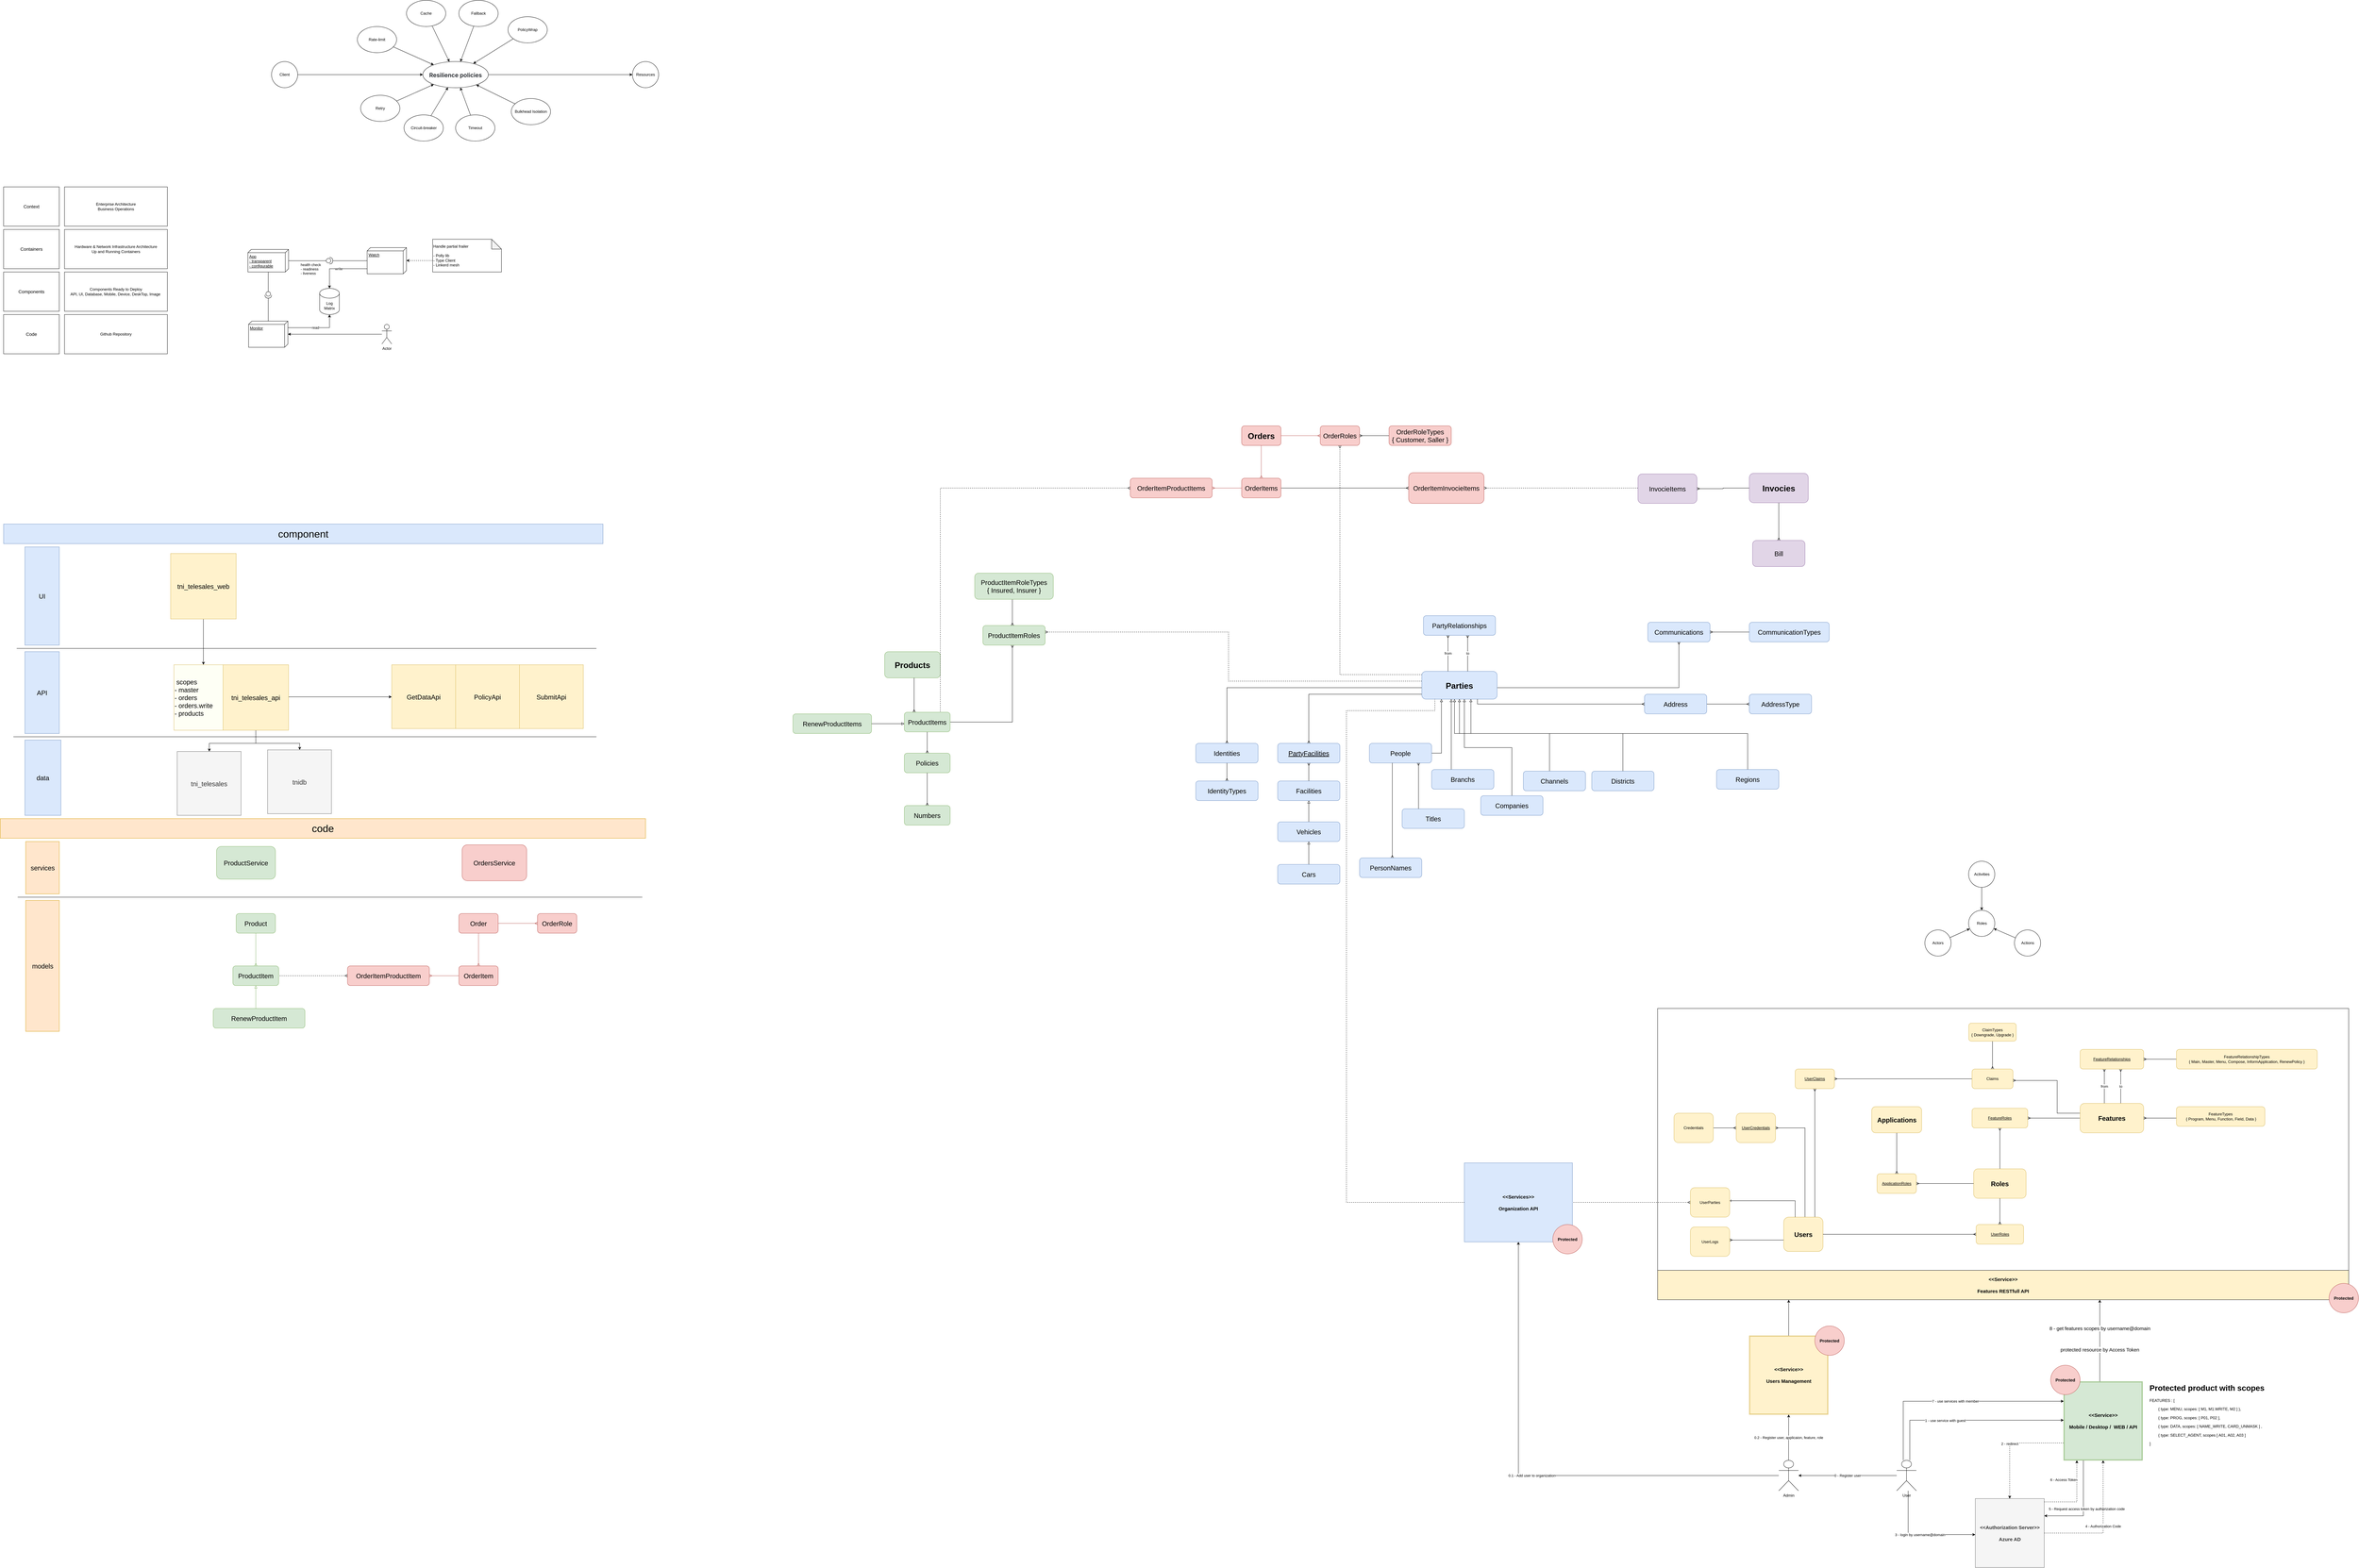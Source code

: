 <mxfile version="21.7.1" type="github">
  <diagram name="หน้า-1" id="UlF-eiUXVz7RwnlS1wyQ">
    <mxGraphModel dx="2271" dy="3200" grid="1" gridSize="10" guides="1" tooltips="1" connect="1" arrows="1" fold="1" page="1" pageScale="1" pageWidth="827" pageHeight="1169" math="0" shadow="0">
      <root>
        <mxCell id="0" />
        <mxCell id="1" parent="0" />
        <mxCell id="E_q2j0-W4uADCQufRSa3-2" value="Product" style="rounded=1;whiteSpace=wrap;html=1;fillColor=#d5e8d4;strokeColor=#82b366;fontSize=20;" parent="1" vertex="1">
          <mxGeometry x="220" y="770" width="120" height="60" as="geometry" />
        </mxCell>
        <mxCell id="E_q2j0-W4uADCQufRSa3-5" style="edgeStyle=orthogonalEdgeStyle;rounded=0;orthogonalLoop=1;jettySize=auto;html=1;endArrow=none;endFill=0;startArrow=ERmany;startFill=0;fillColor=#d5e8d4;strokeColor=#82b366;" parent="1" source="E_q2j0-W4uADCQufRSa3-3" target="E_q2j0-W4uADCQufRSa3-2" edge="1">
          <mxGeometry relative="1" as="geometry" />
        </mxCell>
        <mxCell id="E_q2j0-W4uADCQufRSa3-3" value="ProductItem" style="rounded=1;whiteSpace=wrap;html=1;fillColor=#d5e8d4;strokeColor=#82b366;fontSize=20;" parent="1" vertex="1">
          <mxGeometry x="210" y="930" width="140" height="60" as="geometry" />
        </mxCell>
        <mxCell id="E_q2j0-W4uADCQufRSa3-4" value="RenewProductItem" style="rounded=1;whiteSpace=wrap;html=1;fillColor=#d5e8d4;strokeColor=#82b366;fontSize=20;" parent="1" vertex="1">
          <mxGeometry x="150" y="1060" width="280" height="60" as="geometry" />
        </mxCell>
        <mxCell id="E_q2j0-W4uADCQufRSa3-6" style="edgeStyle=orthogonalEdgeStyle;rounded=0;orthogonalLoop=1;jettySize=auto;html=1;endArrow=block;endFill=0;startArrow=none;startFill=0;fillColor=#d5e8d4;strokeColor=#82b366;" parent="1" source="E_q2j0-W4uADCQufRSa3-4" target="E_q2j0-W4uADCQufRSa3-3" edge="1">
          <mxGeometry relative="1" as="geometry">
            <mxPoint x="290" y="940" as="sourcePoint" />
            <mxPoint x="380" y="860" as="targetPoint" />
            <Array as="points">
              <mxPoint x="280" y="1020" />
              <mxPoint x="280" y="1020" />
            </Array>
          </mxGeometry>
        </mxCell>
        <mxCell id="E_q2j0-W4uADCQufRSa3-7" value="Order" style="rounded=1;whiteSpace=wrap;html=1;fillColor=#f8cecc;strokeColor=#b85450;fontSize=20;" parent="1" vertex="1">
          <mxGeometry x="900" y="770" width="120" height="60" as="geometry" />
        </mxCell>
        <mxCell id="E_q2j0-W4uADCQufRSa3-8" value="OrderItem" style="rounded=1;whiteSpace=wrap;html=1;fillColor=#f8cecc;strokeColor=#b85450;fontSize=20;" parent="1" vertex="1">
          <mxGeometry x="900" y="930" width="120" height="60" as="geometry" />
        </mxCell>
        <mxCell id="E_q2j0-W4uADCQufRSa3-10" style="edgeStyle=orthogonalEdgeStyle;rounded=0;orthogonalLoop=1;jettySize=auto;html=1;endArrow=none;endFill=0;startArrow=ERmany;startFill=0;dashed=1;" parent="1" source="E_q2j0-W4uADCQufRSa3-16" target="E_q2j0-W4uADCQufRSa3-3" edge="1">
          <mxGeometry relative="1" as="geometry">
            <mxPoint x="370" y="1070" as="sourcePoint" />
            <mxPoint x="370" y="1000" as="targetPoint" />
          </mxGeometry>
        </mxCell>
        <mxCell id="E_q2j0-W4uADCQufRSa3-11" style="edgeStyle=orthogonalEdgeStyle;rounded=0;orthogonalLoop=1;jettySize=auto;html=1;endArrow=none;endFill=0;startArrow=ERmany;startFill=0;fillColor=#f8cecc;strokeColor=#b85450;" parent="1" source="E_q2j0-W4uADCQufRSa3-8" target="E_q2j0-W4uADCQufRSa3-7" edge="1">
          <mxGeometry relative="1" as="geometry">
            <mxPoint x="550" y="790" as="sourcePoint" />
            <mxPoint x="550" y="710" as="targetPoint" />
          </mxGeometry>
        </mxCell>
        <mxCell id="E_q2j0-W4uADCQufRSa3-16" value="OrderItemProductItem" style="rounded=1;whiteSpace=wrap;html=1;fillColor=#f8cecc;strokeColor=#b85450;fontSize=20;" parent="1" vertex="1">
          <mxGeometry x="560" y="930" width="250" height="60" as="geometry" />
        </mxCell>
        <mxCell id="E_q2j0-W4uADCQufRSa3-17" style="edgeStyle=orthogonalEdgeStyle;rounded=0;orthogonalLoop=1;jettySize=auto;html=1;endArrow=none;endFill=0;startArrow=ERmany;startFill=0;fillColor=#f8cecc;strokeColor=#b85450;" parent="1" source="E_q2j0-W4uADCQufRSa3-16" target="E_q2j0-W4uADCQufRSa3-8" edge="1">
          <mxGeometry relative="1" as="geometry">
            <mxPoint x="970" y="940" as="sourcePoint" />
            <mxPoint x="970" y="860" as="targetPoint" />
          </mxGeometry>
        </mxCell>
        <mxCell id="HsJcJ7ZprTByXrsruYGj-1" value="OrderRole" style="rounded=1;whiteSpace=wrap;html=1;fillColor=#f8cecc;strokeColor=#b85450;fontSize=20;" parent="1" vertex="1">
          <mxGeometry x="1140" y="770" width="120" height="60" as="geometry" />
        </mxCell>
        <mxCell id="HsJcJ7ZprTByXrsruYGj-2" style="edgeStyle=orthogonalEdgeStyle;rounded=0;orthogonalLoop=1;jettySize=auto;html=1;endArrow=none;endFill=0;startArrow=ERmany;startFill=0;fillColor=#f8cecc;strokeColor=#b85450;" parent="1" source="HsJcJ7ZprTByXrsruYGj-1" target="E_q2j0-W4uADCQufRSa3-7" edge="1">
          <mxGeometry relative="1" as="geometry">
            <mxPoint x="970" y="940" as="sourcePoint" />
            <mxPoint x="970" y="840" as="targetPoint" />
          </mxGeometry>
        </mxCell>
        <mxCell id="ewMh2MggA7eMJWgJc9Aw-1" value="code" style="rounded=0;whiteSpace=wrap;html=1;fillColor=#ffe6cc;strokeColor=#d79b00;fontSize=31;" parent="1" vertex="1">
          <mxGeometry x="-500" y="480" width="1970" height="60" as="geometry" />
        </mxCell>
        <mxCell id="ewMh2MggA7eMJWgJc9Aw-2" value="component" style="rounded=0;whiteSpace=wrap;html=1;fillColor=#dae8fc;strokeColor=#6c8ebf;fontSize=31;" parent="1" vertex="1">
          <mxGeometry x="-490" y="-420" width="1830" height="60" as="geometry" />
        </mxCell>
        <mxCell id="ewMh2MggA7eMJWgJc9Aw-3" value="ProductService" style="rounded=1;whiteSpace=wrap;html=1;fillColor=#d5e8d4;strokeColor=#82b366;fontSize=20;" parent="1" vertex="1">
          <mxGeometry x="160" y="565" width="180" height="100" as="geometry" />
        </mxCell>
        <mxCell id="ewMh2MggA7eMJWgJc9Aw-4" value="OrdersService" style="rounded=1;whiteSpace=wrap;html=1;fillColor=#f8cecc;strokeColor=#b85450;fontSize=20;" parent="1" vertex="1">
          <mxGeometry x="910" y="560" width="197" height="110" as="geometry" />
        </mxCell>
        <mxCell id="ewMh2MggA7eMJWgJc9Aw-5" value="" style="endArrow=none;html=1;rounded=0;" parent="1" edge="1">
          <mxGeometry width="50" height="50" relative="1" as="geometry">
            <mxPoint x="-447" y="720" as="sourcePoint" />
            <mxPoint x="1460" y="720" as="targetPoint" />
          </mxGeometry>
        </mxCell>
        <mxCell id="hBxCbHja6DZnaEhl_VUs-1" style="edgeStyle=orthogonalEdgeStyle;rounded=0;orthogonalLoop=1;jettySize=auto;html=1;" parent="1" source="ewMh2MggA7eMJWgJc9Aw-9" target="hBxCbHja6DZnaEhl_VUs-6" edge="1">
          <mxGeometry relative="1" as="geometry">
            <mxPoint x="510" y="40" as="targetPoint" />
            <Array as="points">
              <mxPoint x="470" y="108" />
              <mxPoint x="470" y="108" />
            </Array>
          </mxGeometry>
        </mxCell>
        <mxCell id="hBxCbHja6DZnaEhl_VUs-3" style="edgeStyle=orthogonalEdgeStyle;rounded=0;orthogonalLoop=1;jettySize=auto;html=1;" parent="1" source="ewMh2MggA7eMJWgJc9Aw-9" target="ktD8zB12mwUcijL4UYMw-1" edge="1">
          <mxGeometry relative="1" as="geometry">
            <Array as="points">
              <mxPoint x="280" y="250" />
              <mxPoint x="138" y="250" />
            </Array>
          </mxGeometry>
        </mxCell>
        <mxCell id="hBxCbHja6DZnaEhl_VUs-4" style="edgeStyle=orthogonalEdgeStyle;rounded=0;orthogonalLoop=1;jettySize=auto;html=1;" parent="1" source="ewMh2MggA7eMJWgJc9Aw-9" target="ktD8zB12mwUcijL4UYMw-2" edge="1">
          <mxGeometry relative="1" as="geometry">
            <Array as="points">
              <mxPoint x="280" y="250" />
              <mxPoint x="414" y="250" />
            </Array>
          </mxGeometry>
        </mxCell>
        <mxCell id="ewMh2MggA7eMJWgJc9Aw-9" value="tni_telesales_api" style="whiteSpace=wrap;html=1;aspect=fixed;fillColor=#fff2cc;strokeColor=#d6b656;fontSize=20;" parent="1" vertex="1">
          <mxGeometry x="180" y="10" width="200" height="200" as="geometry" />
        </mxCell>
        <mxCell id="ewMh2MggA7eMJWgJc9Aw-11" value="services" style="rounded=0;whiteSpace=wrap;html=1;fillColor=#ffe6cc;strokeColor=#d79b00;fontSize=20;" parent="1" vertex="1">
          <mxGeometry x="-422.5" y="550" width="102.5" height="160" as="geometry" />
        </mxCell>
        <mxCell id="ewMh2MggA7eMJWgJc9Aw-12" value="models" style="rounded=0;whiteSpace=wrap;html=1;fillColor=#ffe6cc;strokeColor=#d79b00;fontSize=20;" parent="1" vertex="1">
          <mxGeometry x="-422.5" y="730" width="102.5" height="400" as="geometry" />
        </mxCell>
        <mxCell id="ewMh2MggA7eMJWgJc9Aw-14" value="&lt;div style=&quot;border-color: var(--border-color); font-size: 20px;&quot;&gt;&amp;nbsp;scopes&lt;/div&gt;&lt;div style=&quot;border-color: var(--border-color); font-size: 20px;&quot;&gt;- master&lt;/div&gt;&lt;div style=&quot;border-color: var(--border-color); font-size: 20px;&quot;&gt;- orders&lt;/div&gt;&lt;div style=&quot;border-color: var(--border-color); font-size: 20px;&quot;&gt;- orders.write&lt;/div&gt;&lt;div style=&quot;border-color: var(--border-color); font-size: 20px;&quot;&gt;- products&lt;/div&gt;" style="rounded=0;whiteSpace=wrap;html=1;fillColor=#FEFFF5;fontSize=20;strokeColor=#d6b656;align=left;" parent="1" vertex="1">
          <mxGeometry x="30" y="10" width="150" height="200" as="geometry" />
        </mxCell>
        <mxCell id="ktD8zB12mwUcijL4UYMw-1" value="tni_telesales" style="whiteSpace=wrap;html=1;aspect=fixed;fillColor=#f5f5f5;strokeColor=#666666;fontColor=#333333;fontSize=20;" parent="1" vertex="1">
          <mxGeometry x="40" y="275" width="195" height="195" as="geometry" />
        </mxCell>
        <mxCell id="ktD8zB12mwUcijL4UYMw-2" value="tnidb" style="whiteSpace=wrap;html=1;aspect=fixed;fillColor=#f5f5f5;strokeColor=#666666;fontColor=#333333;fontSize=20;" parent="1" vertex="1">
          <mxGeometry x="316" y="270" width="195" height="195" as="geometry" />
        </mxCell>
        <mxCell id="ktD8zB12mwUcijL4UYMw-3" value="PolicyApi" style="whiteSpace=wrap;html=1;aspect=fixed;fillColor=#fff2cc;strokeColor=#d6b656;fontSize=20;" parent="1" vertex="1">
          <mxGeometry x="890" y="10" width="195" height="195" as="geometry" />
        </mxCell>
        <mxCell id="ktD8zB12mwUcijL4UYMw-4" value="" style="endArrow=none;html=1;rounded=0;" parent="1" edge="1">
          <mxGeometry width="50" height="50" relative="1" as="geometry">
            <mxPoint x="-460" y="230" as="sourcePoint" />
            <mxPoint x="1320" y="230" as="targetPoint" />
          </mxGeometry>
        </mxCell>
        <mxCell id="ktD8zB12mwUcijL4UYMw-5" value="data" style="rounded=0;whiteSpace=wrap;html=1;fillColor=#dae8fc;strokeColor=#6c8ebf;fontSize=20;" parent="1" vertex="1">
          <mxGeometry x="-425" y="240" width="110" height="230" as="geometry" />
        </mxCell>
        <mxCell id="ktD8zB12mwUcijL4UYMw-6" value="API" style="rounded=0;whiteSpace=wrap;html=1;fillColor=#dae8fc;strokeColor=#6c8ebf;fontSize=20;" parent="1" vertex="1">
          <mxGeometry x="-425" y="-30" width="105" height="250" as="geometry" />
        </mxCell>
        <mxCell id="ktD8zB12mwUcijL4UYMw-7" value="" style="endArrow=none;html=1;rounded=0;" parent="1" edge="1">
          <mxGeometry width="50" height="50" relative="1" as="geometry">
            <mxPoint x="-450" y="-40" as="sourcePoint" />
            <mxPoint x="1320" y="-40" as="targetPoint" />
          </mxGeometry>
        </mxCell>
        <mxCell id="hBxCbHja6DZnaEhl_VUs-2" style="edgeStyle=orthogonalEdgeStyle;rounded=0;orthogonalLoop=1;jettySize=auto;html=1;" parent="1" source="ktD8zB12mwUcijL4UYMw-8" target="ewMh2MggA7eMJWgJc9Aw-14" edge="1">
          <mxGeometry relative="1" as="geometry">
            <Array as="points">
              <mxPoint x="105" y="-220" />
            </Array>
          </mxGeometry>
        </mxCell>
        <mxCell id="ktD8zB12mwUcijL4UYMw-8" value="tni_telesales_web" style="whiteSpace=wrap;html=1;aspect=fixed;fillColor=#fff2cc;strokeColor=#d6b656;fontSize=20;" parent="1" vertex="1">
          <mxGeometry x="20" y="-330" width="200" height="200" as="geometry" />
        </mxCell>
        <mxCell id="ktD8zB12mwUcijL4UYMw-9" value="UI" style="rounded=0;whiteSpace=wrap;html=1;fillColor=#dae8fc;strokeColor=#6c8ebf;fontSize=20;" parent="1" vertex="1">
          <mxGeometry x="-425" y="-350" width="105" height="300" as="geometry" />
        </mxCell>
        <mxCell id="hBxCbHja6DZnaEhl_VUs-6" value="GetDataApi" style="whiteSpace=wrap;html=1;aspect=fixed;fillColor=#fff2cc;strokeColor=#d6b656;fontSize=20;" parent="1" vertex="1">
          <mxGeometry x="695" y="10" width="195" height="195" as="geometry" />
        </mxCell>
        <mxCell id="hBxCbHja6DZnaEhl_VUs-7" value="SubmitApi" style="whiteSpace=wrap;html=1;aspect=fixed;fillColor=#fff2cc;strokeColor=#d6b656;fontSize=20;" parent="1" vertex="1">
          <mxGeometry x="1085" y="10" width="195" height="195" as="geometry" />
        </mxCell>
        <mxCell id="48ZIiQU0bEIf2DOtREDY-3" value="Context" style="rounded=0;whiteSpace=wrap;html=1;fontSize=14;" parent="1" vertex="1">
          <mxGeometry x="-490" y="-1450" width="170" height="120" as="geometry" />
        </mxCell>
        <mxCell id="48ZIiQU0bEIf2DOtREDY-4" value="Containers" style="rounded=0;whiteSpace=wrap;html=1;fontSize=14;" parent="1" vertex="1">
          <mxGeometry x="-490" y="-1320" width="170" height="120" as="geometry" />
        </mxCell>
        <mxCell id="48ZIiQU0bEIf2DOtREDY-5" value="Components" style="rounded=0;whiteSpace=wrap;html=1;fontSize=14;" parent="1" vertex="1">
          <mxGeometry x="-490" y="-1190" width="170" height="120" as="geometry" />
        </mxCell>
        <mxCell id="48ZIiQU0bEIf2DOtREDY-6" value="Code" style="rounded=0;whiteSpace=wrap;html=1;fontSize=14;" parent="1" vertex="1">
          <mxGeometry x="-490" y="-1060" width="170" height="120" as="geometry" />
        </mxCell>
        <mxCell id="48ZIiQU0bEIf2DOtREDY-7" value="Enterprise Architecture&lt;br&gt;Business Operations" style="rounded=0;whiteSpace=wrap;html=1;" parent="1" vertex="1">
          <mxGeometry x="-304" y="-1450" width="314" height="120" as="geometry" />
        </mxCell>
        <mxCell id="48ZIiQU0bEIf2DOtREDY-8" value="Hardware &amp;amp; Network Infrastructure Architecture&lt;br&gt;Up and Running Containers" style="rounded=0;whiteSpace=wrap;html=1;" parent="1" vertex="1">
          <mxGeometry x="-304" y="-1320" width="314" height="120" as="geometry" />
        </mxCell>
        <mxCell id="48ZIiQU0bEIf2DOtREDY-9" value="Components Ready to Deploy&lt;br&gt;API, UI, Database, Mobile, Device, DeskTop, Image&amp;nbsp;" style="rounded=0;whiteSpace=wrap;html=1;" parent="1" vertex="1">
          <mxGeometry x="-304" y="-1190" width="314" height="120" as="geometry" />
        </mxCell>
        <mxCell id="48ZIiQU0bEIf2DOtREDY-10" value="Github Repository" style="rounded=0;whiteSpace=wrap;html=1;" parent="1" vertex="1">
          <mxGeometry x="-304" y="-1060" width="314" height="120" as="geometry" />
        </mxCell>
        <mxCell id="xb22m2wRmIAnjBOvWS0P-1" value="App&lt;br&gt;- transparent&lt;br style=&quot;border-color: var(--border-color);&quot;&gt;- configurable" style="verticalAlign=top;align=left;spacingTop=8;spacingLeft=2;spacingRight=12;shape=cube;size=10;direction=south;fontStyle=4;html=1;whiteSpace=wrap;" parent="1" vertex="1">
          <mxGeometry x="256" y="-1259" width="124" height="69" as="geometry" />
        </mxCell>
        <mxCell id="xb22m2wRmIAnjBOvWS0P-20" style="edgeStyle=orthogonalEdgeStyle;rounded=0;orthogonalLoop=1;jettySize=auto;html=1;endArrow=none;endFill=0;" parent="1" source="xb22m2wRmIAnjBOvWS0P-13" target="xb22m2wRmIAnjBOvWS0P-15" edge="1">
          <mxGeometry relative="1" as="geometry" />
        </mxCell>
        <mxCell id="xb22m2wRmIAnjBOvWS0P-13" value="" style="shape=providedRequiredInterface;html=1;verticalLabelPosition=bottom;sketch=0;" parent="1" vertex="1">
          <mxGeometry x="495" y="-1234.5" width="20" height="20" as="geometry" />
        </mxCell>
        <mxCell id="xb22m2wRmIAnjBOvWS0P-14" value="health check&lt;br&gt;- readiness&lt;br&gt;- liveness" style="edgeStyle=orthogonalEdgeStyle;rounded=0;orthogonalLoop=1;jettySize=auto;html=1;align=left;endArrow=none;endFill=0;" parent="1" source="xb22m2wRmIAnjBOvWS0P-1" target="xb22m2wRmIAnjBOvWS0P-13" edge="1">
          <mxGeometry x="-0.412" y="-25" relative="1" as="geometry">
            <mxPoint x="1" as="offset" />
          </mxGeometry>
        </mxCell>
        <mxCell id="xb22m2wRmIAnjBOvWS0P-32" value="write" style="edgeStyle=orthogonalEdgeStyle;rounded=0;orthogonalLoop=1;jettySize=auto;html=1;" parent="1" source="xb22m2wRmIAnjBOvWS0P-15" target="xb22m2wRmIAnjBOvWS0P-31" edge="1">
          <mxGeometry relative="1" as="geometry">
            <Array as="points">
              <mxPoint x="505" y="-1200" />
            </Array>
          </mxGeometry>
        </mxCell>
        <mxCell id="xb22m2wRmIAnjBOvWS0P-15" value="Watch&lt;br&gt;" style="verticalAlign=top;align=left;spacingTop=8;spacingLeft=2;spacingRight=12;shape=cube;size=10;direction=south;fontStyle=4;html=1;whiteSpace=wrap;" parent="1" vertex="1">
          <mxGeometry x="620" y="-1264.5" width="120" height="80" as="geometry" />
        </mxCell>
        <mxCell id="xb22m2wRmIAnjBOvWS0P-18" value="" style="ellipse;whiteSpace=wrap;html=1;align=center;aspect=fixed;fillColor=none;strokeColor=none;resizable=0;perimeter=centerPerimeter;rotatable=0;allowArrows=0;points=[];outlineConnect=1;" parent="1" vertex="1">
          <mxGeometry x="525" y="-1250" width="10" height="10" as="geometry" />
        </mxCell>
        <mxCell id="xb22m2wRmIAnjBOvWS0P-30" style="edgeStyle=orthogonalEdgeStyle;rounded=0;orthogonalLoop=1;jettySize=auto;html=1;" parent="1" source="xb22m2wRmIAnjBOvWS0P-21" target="xb22m2wRmIAnjBOvWS0P-26" edge="1">
          <mxGeometry relative="1" as="geometry" />
        </mxCell>
        <mxCell id="xb22m2wRmIAnjBOvWS0P-21" value="Actor" style="shape=umlActor;verticalLabelPosition=bottom;verticalAlign=top;html=1;" parent="1" vertex="1">
          <mxGeometry x="665" y="-1030" width="30" height="60" as="geometry" />
        </mxCell>
        <mxCell id="xb22m2wRmIAnjBOvWS0P-25" style="edgeStyle=orthogonalEdgeStyle;rounded=0;orthogonalLoop=1;jettySize=auto;html=1;dashed=1;" parent="1" source="xb22m2wRmIAnjBOvWS0P-24" target="xb22m2wRmIAnjBOvWS0P-15" edge="1">
          <mxGeometry relative="1" as="geometry">
            <Array as="points">
              <mxPoint x="810" y="-1225" />
              <mxPoint x="810" y="-1225" />
            </Array>
          </mxGeometry>
        </mxCell>
        <mxCell id="xb22m2wRmIAnjBOvWS0P-24" value="Handle partial frailer&lt;br&gt;&lt;br&gt;- Polly lib&lt;br&gt;- Type Client&lt;br&gt;- Linkerd mesh" style="shape=note;whiteSpace=wrap;html=1;backgroundOutline=1;darkOpacity=0.05;align=left;" parent="1" vertex="1">
          <mxGeometry x="820" y="-1290" width="210" height="100" as="geometry" />
        </mxCell>
        <mxCell id="xb22m2wRmIAnjBOvWS0P-33" value="read" style="edgeStyle=orthogonalEdgeStyle;rounded=0;orthogonalLoop=1;jettySize=auto;html=1;" parent="1" source="xb22m2wRmIAnjBOvWS0P-26" target="xb22m2wRmIAnjBOvWS0P-31" edge="1">
          <mxGeometry relative="1" as="geometry">
            <mxPoint x="369.999" y="-990.06" as="sourcePoint" />
            <mxPoint x="494.94" y="-1030.001" as="targetPoint" />
            <Array as="points">
              <mxPoint x="505" y="-1020" />
            </Array>
          </mxGeometry>
        </mxCell>
        <mxCell id="xb22m2wRmIAnjBOvWS0P-26" value="Monitor" style="verticalAlign=top;align=left;spacingTop=8;spacingLeft=2;spacingRight=12;shape=cube;size=10;direction=south;fontStyle=4;html=1;whiteSpace=wrap;" parent="1" vertex="1">
          <mxGeometry x="258" y="-1040" width="120" height="80" as="geometry" />
        </mxCell>
        <mxCell id="xb22m2wRmIAnjBOvWS0P-29" value="" style="ellipse;whiteSpace=wrap;html=1;align=center;aspect=fixed;fillColor=none;strokeColor=none;resizable=0;perimeter=centerPerimeter;rotatable=0;allowArrows=0;points=[];outlineConnect=1;" parent="1" vertex="1">
          <mxGeometry x="313" y="-1110" width="10" height="10" as="geometry" />
        </mxCell>
        <mxCell id="xb22m2wRmIAnjBOvWS0P-31" value="Log&lt;br&gt;Matrix" style="shape=cylinder3;whiteSpace=wrap;html=1;boundedLbl=1;backgroundOutline=1;size=15;" parent="1" vertex="1">
          <mxGeometry x="475" y="-1140" width="60" height="80" as="geometry" />
        </mxCell>
        <mxCell id="xb22m2wRmIAnjBOvWS0P-36" style="edgeStyle=orthogonalEdgeStyle;rounded=0;orthogonalLoop=1;jettySize=auto;html=1;endArrow=none;endFill=0;" parent="1" source="xb22m2wRmIAnjBOvWS0P-34" target="xb22m2wRmIAnjBOvWS0P-26" edge="1">
          <mxGeometry relative="1" as="geometry" />
        </mxCell>
        <mxCell id="xb22m2wRmIAnjBOvWS0P-34" value="" style="shape=providedRequiredInterface;html=1;verticalLabelPosition=bottom;sketch=0;direction=south;" parent="1" vertex="1">
          <mxGeometry x="308" y="-1130" width="20" height="20" as="geometry" />
        </mxCell>
        <mxCell id="xb22m2wRmIAnjBOvWS0P-35" value="" style="edgeStyle=orthogonalEdgeStyle;rounded=0;orthogonalLoop=1;jettySize=auto;html=1;endArrow=none;endFill=0;" parent="1" source="xb22m2wRmIAnjBOvWS0P-1" target="xb22m2wRmIAnjBOvWS0P-34" edge="1">
          <mxGeometry relative="1" as="geometry" />
        </mxCell>
        <mxCell id="6ZtcqOFGwCrWvdRcCYaD-5" style="edgeStyle=orthogonalEdgeStyle;rounded=0;orthogonalLoop=1;jettySize=auto;html=1;" parent="1" source="6ZtcqOFGwCrWvdRcCYaD-1" target="6ZtcqOFGwCrWvdRcCYaD-4" edge="1">
          <mxGeometry relative="1" as="geometry" />
        </mxCell>
        <mxCell id="6ZtcqOFGwCrWvdRcCYaD-1" value="&lt;h2 style=&quot;box-sizing: border-box; margin-top: 24px; margin-bottom: 16px; font-weight: var(--base-text-weight-semibold, 600); line-height: 1.25; padding-bottom: 0.3em; border-bottom: 1px solid var(--borderColor-muted, var(--color-border-muted)); color: rgb(31, 35, 40); font-family: -apple-system, BlinkMacSystemFont, &amp;quot;Segoe UI&amp;quot;, &amp;quot;Noto Sans&amp;quot;, Helvetica, Arial, sans-serif, &amp;quot;Apple Color Emoji&amp;quot;, &amp;quot;Segoe UI Emoji&amp;quot;; text-align: start; background-color: rgb(255, 255, 255);&quot; dir=&quot;auto&quot; tabindex=&quot;-1&quot;&gt;Resilience policies&lt;/h2&gt;" style="ellipse;whiteSpace=wrap;html=1;" parent="1" vertex="1">
          <mxGeometry x="790" y="-1833" width="200" height="80" as="geometry" />
        </mxCell>
        <mxCell id="6ZtcqOFGwCrWvdRcCYaD-3" style="edgeStyle=orthogonalEdgeStyle;rounded=0;orthogonalLoop=1;jettySize=auto;html=1;" parent="1" source="6ZtcqOFGwCrWvdRcCYaD-2" target="6ZtcqOFGwCrWvdRcCYaD-1" edge="1">
          <mxGeometry relative="1" as="geometry" />
        </mxCell>
        <mxCell id="6ZtcqOFGwCrWvdRcCYaD-2" value="Client" style="ellipse;whiteSpace=wrap;html=1;aspect=fixed;" parent="1" vertex="1">
          <mxGeometry x="328" y="-1833" width="80" height="80" as="geometry" />
        </mxCell>
        <mxCell id="6ZtcqOFGwCrWvdRcCYaD-4" value="Resources" style="ellipse;whiteSpace=wrap;html=1;aspect=fixed;" parent="1" vertex="1">
          <mxGeometry x="1430" y="-1833" width="80" height="80" as="geometry" />
        </mxCell>
        <mxCell id="6ZtcqOFGwCrWvdRcCYaD-14" style="rounded=0;orthogonalLoop=1;jettySize=auto;html=1;" parent="1" source="6ZtcqOFGwCrWvdRcCYaD-6" target="6ZtcqOFGwCrWvdRcCYaD-1" edge="1">
          <mxGeometry relative="1" as="geometry" />
        </mxCell>
        <mxCell id="6ZtcqOFGwCrWvdRcCYaD-6" value="Retry" style="ellipse;whiteSpace=wrap;html=1;" parent="1" vertex="1">
          <mxGeometry x="600" y="-1730" width="120" height="80" as="geometry" />
        </mxCell>
        <mxCell id="6ZtcqOFGwCrWvdRcCYaD-15" style="rounded=0;orthogonalLoop=1;jettySize=auto;html=1;" parent="1" source="6ZtcqOFGwCrWvdRcCYaD-8" target="6ZtcqOFGwCrWvdRcCYaD-1" edge="1">
          <mxGeometry relative="1" as="geometry" />
        </mxCell>
        <mxCell id="6ZtcqOFGwCrWvdRcCYaD-8" value="Circuit-breaker" style="ellipse;whiteSpace=wrap;html=1;" parent="1" vertex="1">
          <mxGeometry x="732.5" y="-1670" width="120" height="80" as="geometry" />
        </mxCell>
        <mxCell id="6ZtcqOFGwCrWvdRcCYaD-16" style="rounded=0;orthogonalLoop=1;jettySize=auto;html=1;" parent="1" source="6ZtcqOFGwCrWvdRcCYaD-10" target="6ZtcqOFGwCrWvdRcCYaD-1" edge="1">
          <mxGeometry relative="1" as="geometry" />
        </mxCell>
        <mxCell id="6ZtcqOFGwCrWvdRcCYaD-10" value="Timeout" style="ellipse;whiteSpace=wrap;html=1;" parent="1" vertex="1">
          <mxGeometry x="890" y="-1670" width="120" height="80" as="geometry" />
        </mxCell>
        <mxCell id="6ZtcqOFGwCrWvdRcCYaD-17" style="rounded=0;orthogonalLoop=1;jettySize=auto;html=1;" parent="1" source="6ZtcqOFGwCrWvdRcCYaD-12" target="6ZtcqOFGwCrWvdRcCYaD-1" edge="1">
          <mxGeometry relative="1" as="geometry" />
        </mxCell>
        <mxCell id="6ZtcqOFGwCrWvdRcCYaD-12" value="Bulkhead Isolation" style="ellipse;whiteSpace=wrap;html=1;" parent="1" vertex="1">
          <mxGeometry x="1060" y="-1720" width="120" height="80" as="geometry" />
        </mxCell>
        <mxCell id="6ZtcqOFGwCrWvdRcCYaD-21" style="rounded=0;orthogonalLoop=1;jettySize=auto;html=1;" parent="1" source="6ZtcqOFGwCrWvdRcCYaD-18" target="6ZtcqOFGwCrWvdRcCYaD-1" edge="1">
          <mxGeometry relative="1" as="geometry" />
        </mxCell>
        <mxCell id="6ZtcqOFGwCrWvdRcCYaD-18" value="Rate-limit" style="ellipse;whiteSpace=wrap;html=1;" parent="1" vertex="1">
          <mxGeometry x="590" y="-1940" width="120" height="80" as="geometry" />
        </mxCell>
        <mxCell id="6ZtcqOFGwCrWvdRcCYaD-22" style="rounded=0;orthogonalLoop=1;jettySize=auto;html=1;" parent="1" source="6ZtcqOFGwCrWvdRcCYaD-19" target="6ZtcqOFGwCrWvdRcCYaD-1" edge="1">
          <mxGeometry relative="1" as="geometry" />
        </mxCell>
        <mxCell id="6ZtcqOFGwCrWvdRcCYaD-19" value="Cache" style="ellipse;whiteSpace=wrap;html=1;" parent="1" vertex="1">
          <mxGeometry x="740" y="-2020" width="120" height="80" as="geometry" />
        </mxCell>
        <mxCell id="6ZtcqOFGwCrWvdRcCYaD-23" style="rounded=0;orthogonalLoop=1;jettySize=auto;html=1;" parent="1" source="6ZtcqOFGwCrWvdRcCYaD-20" target="6ZtcqOFGwCrWvdRcCYaD-1" edge="1">
          <mxGeometry relative="1" as="geometry" />
        </mxCell>
        <mxCell id="6ZtcqOFGwCrWvdRcCYaD-20" value="Fallback" style="ellipse;whiteSpace=wrap;html=1;" parent="1" vertex="1">
          <mxGeometry x="900" y="-2020" width="120" height="80" as="geometry" />
        </mxCell>
        <mxCell id="6ZtcqOFGwCrWvdRcCYaD-25" style="rounded=0;orthogonalLoop=1;jettySize=auto;html=1;" parent="1" source="6ZtcqOFGwCrWvdRcCYaD-24" target="6ZtcqOFGwCrWvdRcCYaD-1" edge="1">
          <mxGeometry relative="1" as="geometry" />
        </mxCell>
        <mxCell id="6ZtcqOFGwCrWvdRcCYaD-24" value="PolicyWrap" style="ellipse;whiteSpace=wrap;html=1;" parent="1" vertex="1">
          <mxGeometry x="1050" y="-1970" width="120" height="80" as="geometry" />
        </mxCell>
        <mxCell id="a6CrXQ2l9qOM6Z4fCI5_-1" value="Products" style="rounded=1;whiteSpace=wrap;html=1;fillColor=#d5e8d4;strokeColor=#82b366;fontSize=25;fontStyle=1" parent="1" vertex="1">
          <mxGeometry x="2200" y="-30" width="170" height="80" as="geometry" />
        </mxCell>
        <mxCell id="a6CrXQ2l9qOM6Z4fCI5_-2" style="edgeStyle=orthogonalEdgeStyle;rounded=0;orthogonalLoop=1;jettySize=auto;html=1;endArrow=none;endFill=0;startArrow=ERmany;startFill=0;fillColor=#d5e8d4;strokeColor=#000000;" parent="1" source="a6CrXQ2l9qOM6Z4fCI5_-3" target="a6CrXQ2l9qOM6Z4fCI5_-1" edge="1">
          <mxGeometry relative="1" as="geometry">
            <Array as="points">
              <mxPoint x="2290" y="130" />
              <mxPoint x="2290" y="130" />
            </Array>
          </mxGeometry>
        </mxCell>
        <mxCell id="umau1oA5AZ1StltOR-z_-60" style="edgeStyle=orthogonalEdgeStyle;rounded=0;orthogonalLoop=1;jettySize=auto;html=1;endArrow=ERmany;endFill=0;" parent="1" source="a6CrXQ2l9qOM6Z4fCI5_-3" target="umau1oA5AZ1StltOR-z_-58" edge="1">
          <mxGeometry relative="1" as="geometry">
            <Array as="points">
              <mxPoint x="2590" y="185" />
            </Array>
          </mxGeometry>
        </mxCell>
        <mxCell id="umau1oA5AZ1StltOR-z_-63" style="edgeStyle=orthogonalEdgeStyle;rounded=0;orthogonalLoop=1;jettySize=auto;html=1;endArrow=ERmany;endFill=0;" parent="1" source="a6CrXQ2l9qOM6Z4fCI5_-3" target="umau1oA5AZ1StltOR-z_-61" edge="1">
          <mxGeometry relative="1" as="geometry">
            <Array as="points" />
          </mxGeometry>
        </mxCell>
        <mxCell id="a6CrXQ2l9qOM6Z4fCI5_-3" value="ProductItems" style="rounded=1;whiteSpace=wrap;html=1;fillColor=#d5e8d4;strokeColor=#82b366;fontSize=20;" parent="1" vertex="1">
          <mxGeometry x="2260" y="155" width="140" height="60" as="geometry" />
        </mxCell>
        <mxCell id="a6CrXQ2l9qOM6Z4fCI5_-4" value="RenewProductItems" style="rounded=1;whiteSpace=wrap;html=1;fillColor=#d5e8d4;strokeColor=#82b366;fontSize=20;" parent="1" vertex="1">
          <mxGeometry x="1920" y="160" width="240" height="60" as="geometry" />
        </mxCell>
        <mxCell id="a6CrXQ2l9qOM6Z4fCI5_-5" style="edgeStyle=orthogonalEdgeStyle;rounded=0;orthogonalLoop=1;jettySize=auto;html=1;endArrow=block;endFill=0;startArrow=none;startFill=0;fillColor=#d5e8d4;strokeColor=#000000;" parent="1" source="a6CrXQ2l9qOM6Z4fCI5_-4" target="a6CrXQ2l9qOM6Z4fCI5_-3" edge="1">
          <mxGeometry relative="1" as="geometry">
            <mxPoint x="2340" y="165" as="sourcePoint" />
            <mxPoint x="2430" y="85" as="targetPoint" />
            <Array as="points">
              <mxPoint x="2190" y="190" />
              <mxPoint x="2190" y="190" />
            </Array>
          </mxGeometry>
        </mxCell>
        <mxCell id="a6CrXQ2l9qOM6Z4fCI5_-6" value="Orders" style="rounded=1;whiteSpace=wrap;html=1;fillColor=#f8cecc;strokeColor=#b85450;fontSize=25;fontStyle=1" parent="1" vertex="1">
          <mxGeometry x="3290" y="-720" width="120" height="60" as="geometry" />
        </mxCell>
        <mxCell id="umau1oA5AZ1StltOR-z_-74" style="edgeStyle=orthogonalEdgeStyle;rounded=0;orthogonalLoop=1;jettySize=auto;html=1;entryX=0;entryY=0.5;entryDx=0;entryDy=0;endArrow=ERmany;endFill=0;" parent="1" source="a6CrXQ2l9qOM6Z4fCI5_-7" target="umau1oA5AZ1StltOR-z_-73" edge="1">
          <mxGeometry relative="1" as="geometry" />
        </mxCell>
        <mxCell id="a6CrXQ2l9qOM6Z4fCI5_-7" value="OrderItems" style="rounded=1;whiteSpace=wrap;html=1;fillColor=#f8cecc;strokeColor=#b85450;fontSize=20;" parent="1" vertex="1">
          <mxGeometry x="3290" y="-560" width="120" height="60" as="geometry" />
        </mxCell>
        <mxCell id="a6CrXQ2l9qOM6Z4fCI5_-8" style="edgeStyle=orthogonalEdgeStyle;rounded=0;orthogonalLoop=1;jettySize=auto;html=1;endArrow=none;endFill=0;startArrow=ERmany;startFill=0;dashed=1;" parent="1" source="a6CrXQ2l9qOM6Z4fCI5_-11" target="a6CrXQ2l9qOM6Z4fCI5_-3" edge="1">
          <mxGeometry relative="1" as="geometry">
            <mxPoint x="2720" y="285" as="sourcePoint" />
            <mxPoint x="2720" y="215" as="targetPoint" />
            <Array as="points">
              <mxPoint x="2370" y="-530" />
            </Array>
          </mxGeometry>
        </mxCell>
        <mxCell id="a6CrXQ2l9qOM6Z4fCI5_-9" style="edgeStyle=orthogonalEdgeStyle;rounded=0;orthogonalLoop=1;jettySize=auto;html=1;endArrow=none;endFill=0;startArrow=ERmany;startFill=0;fillColor=#f8cecc;strokeColor=#b85450;" parent="1" source="a6CrXQ2l9qOM6Z4fCI5_-7" target="a6CrXQ2l9qOM6Z4fCI5_-6" edge="1">
          <mxGeometry relative="1" as="geometry">
            <mxPoint x="2940" y="-700" as="sourcePoint" />
            <mxPoint x="2940" y="-780" as="targetPoint" />
          </mxGeometry>
        </mxCell>
        <mxCell id="a6CrXQ2l9qOM6Z4fCI5_-11" value="OrderItemProductItems" style="rounded=1;whiteSpace=wrap;html=1;fillColor=#f8cecc;strokeColor=#b85450;fontSize=20;" parent="1" vertex="1">
          <mxGeometry x="2950" y="-560" width="250" height="60" as="geometry" />
        </mxCell>
        <mxCell id="a6CrXQ2l9qOM6Z4fCI5_-12" style="edgeStyle=orthogonalEdgeStyle;rounded=0;orthogonalLoop=1;jettySize=auto;html=1;endArrow=none;endFill=0;startArrow=ERmany;startFill=0;fillColor=#f8cecc;strokeColor=#b85450;" parent="1" source="a6CrXQ2l9qOM6Z4fCI5_-11" target="a6CrXQ2l9qOM6Z4fCI5_-7" edge="1">
          <mxGeometry relative="1" as="geometry">
            <mxPoint x="3360" y="-550" as="sourcePoint" />
            <mxPoint x="3360" y="-630" as="targetPoint" />
          </mxGeometry>
        </mxCell>
        <mxCell id="a6CrXQ2l9qOM6Z4fCI5_-19" style="edgeStyle=orthogonalEdgeStyle;rounded=0;orthogonalLoop=1;jettySize=auto;html=1;dashed=1;startArrow=ERmany;startFill=0;endArrow=none;endFill=0;" parent="1" source="a6CrXQ2l9qOM6Z4fCI5_-16" target="a6CrXQ2l9qOM6Z4fCI5_-18" edge="1">
          <mxGeometry relative="1" as="geometry">
            <Array as="points">
              <mxPoint x="3590" y="40" />
            </Array>
          </mxGeometry>
        </mxCell>
        <mxCell id="a6CrXQ2l9qOM6Z4fCI5_-16" value="OrderRoles" style="rounded=1;whiteSpace=wrap;html=1;fillColor=#f8cecc;strokeColor=#b85450;fontSize=20;" parent="1" vertex="1">
          <mxGeometry x="3530" y="-720" width="120" height="60" as="geometry" />
        </mxCell>
        <mxCell id="a6CrXQ2l9qOM6Z4fCI5_-17" style="edgeStyle=orthogonalEdgeStyle;rounded=0;orthogonalLoop=1;jettySize=auto;html=1;endArrow=none;endFill=0;startArrow=ERmany;startFill=0;fillColor=#f8cecc;strokeColor=#b85450;" parent="1" source="a6CrXQ2l9qOM6Z4fCI5_-16" target="a6CrXQ2l9qOM6Z4fCI5_-6" edge="1">
          <mxGeometry relative="1" as="geometry">
            <mxPoint x="3360" y="-550" as="sourcePoint" />
            <mxPoint x="3360" y="-650" as="targetPoint" />
          </mxGeometry>
        </mxCell>
        <mxCell id="umau1oA5AZ1StltOR-z_-33" style="edgeStyle=orthogonalEdgeStyle;rounded=0;orthogonalLoop=1;jettySize=auto;html=1;endArrow=ERmany;endFill=0;" parent="1" source="a6CrXQ2l9qOM6Z4fCI5_-18" target="umau1oA5AZ1StltOR-z_-29" edge="1">
          <mxGeometry relative="1" as="geometry">
            <Array as="points">
              <mxPoint x="4625" y="80" />
            </Array>
            <mxPoint x="4315" y="-60" as="targetPoint" />
          </mxGeometry>
        </mxCell>
        <mxCell id="umau1oA5AZ1StltOR-z_-51" style="edgeStyle=orthogonalEdgeStyle;rounded=0;orthogonalLoop=1;jettySize=auto;html=1;endArrow=ERmany;endFill=0;" parent="1" source="a6CrXQ2l9qOM6Z4fCI5_-18" target="umau1oA5AZ1StltOR-z_-48" edge="1">
          <mxGeometry relative="1" as="geometry">
            <Array as="points">
              <mxPoint x="3245" y="80" />
            </Array>
            <mxPoint x="3245" y="120" as="targetPoint" />
          </mxGeometry>
        </mxCell>
        <mxCell id="umau1oA5AZ1StltOR-z_-59" style="edgeStyle=orthogonalEdgeStyle;rounded=0;orthogonalLoop=1;jettySize=auto;html=1;endArrow=ERmany;endFill=0;dashed=1;" parent="1" source="a6CrXQ2l9qOM6Z4fCI5_-18" target="umau1oA5AZ1StltOR-z_-58" edge="1">
          <mxGeometry relative="1" as="geometry">
            <Array as="points">
              <mxPoint x="3250" y="60" />
              <mxPoint x="3250" y="-90" />
            </Array>
          </mxGeometry>
        </mxCell>
        <mxCell id="a6CrXQ2l9qOM6Z4fCI5_-18" value="Parties" style="rounded=1;whiteSpace=wrap;html=1;fillColor=#dae8fc;strokeColor=#6c8ebf;fontSize=25;fontStyle=1" parent="1" vertex="1">
          <mxGeometry x="3840" y="30" width="230" height="85" as="geometry" />
        </mxCell>
        <mxCell id="a6CrXQ2l9qOM6Z4fCI5_-25" style="edgeStyle=orthogonalEdgeStyle;rounded=0;orthogonalLoop=1;jettySize=auto;html=1;endArrow=block;endFill=0;" parent="1" source="a6CrXQ2l9qOM6Z4fCI5_-20" target="a6CrXQ2l9qOM6Z4fCI5_-18" edge="1">
          <mxGeometry relative="1" as="geometry">
            <Array as="points">
              <mxPoint x="3900" y="170" />
              <mxPoint x="3900" y="170" />
            </Array>
          </mxGeometry>
        </mxCell>
        <mxCell id="a6CrXQ2l9qOM6Z4fCI5_-20" value="People" style="rounded=1;whiteSpace=wrap;html=1;fillColor=#dae8fc;strokeColor=#6c8ebf;fontSize=20;" parent="1" vertex="1">
          <mxGeometry x="3680" y="250" width="190" height="60" as="geometry" />
        </mxCell>
        <mxCell id="umau1oA5AZ1StltOR-z_-38" style="edgeStyle=orthogonalEdgeStyle;rounded=0;orthogonalLoop=1;jettySize=auto;html=1;endArrow=block;endFill=0;" parent="1" source="a6CrXQ2l9qOM6Z4fCI5_-24" target="a6CrXQ2l9qOM6Z4fCI5_-18" edge="1">
          <mxGeometry relative="1" as="geometry">
            <Array as="points">
              <mxPoint x="4835" y="220" />
              <mxPoint x="3955" y="220" />
            </Array>
            <mxPoint x="4380" y="200" as="targetPoint" />
          </mxGeometry>
        </mxCell>
        <mxCell id="a6CrXQ2l9qOM6Z4fCI5_-24" value="Regions" style="rounded=1;whiteSpace=wrap;html=1;fillColor=#dae8fc;strokeColor=#6c8ebf;fontSize=20;" parent="1" vertex="1">
          <mxGeometry x="4740" y="330" width="190" height="60" as="geometry" />
        </mxCell>
        <mxCell id="a6CrXQ2l9qOM6Z4fCI5_-31" value="from" style="edgeStyle=orthogonalEdgeStyle;rounded=0;orthogonalLoop=1;jettySize=auto;html=1;endArrow=none;endFill=0;startArrow=ERmany;startFill=0;" parent="1" source="a6CrXQ2l9qOM6Z4fCI5_-30" target="a6CrXQ2l9qOM6Z4fCI5_-18" edge="1">
          <mxGeometry relative="1" as="geometry">
            <Array as="points">
              <mxPoint x="3920" y="-50" />
              <mxPoint x="3920" y="-50" />
            </Array>
          </mxGeometry>
        </mxCell>
        <mxCell id="a6CrXQ2l9qOM6Z4fCI5_-32" value="to" style="edgeStyle=orthogonalEdgeStyle;rounded=0;orthogonalLoop=1;jettySize=auto;html=1;endArrow=none;endFill=0;startArrow=ERmany;startFill=0;" parent="1" source="a6CrXQ2l9qOM6Z4fCI5_-30" target="a6CrXQ2l9qOM6Z4fCI5_-18" edge="1">
          <mxGeometry relative="1" as="geometry">
            <Array as="points">
              <mxPoint x="3980" y="-20" />
              <mxPoint x="3980" y="-20" />
            </Array>
          </mxGeometry>
        </mxCell>
        <mxCell id="a6CrXQ2l9qOM6Z4fCI5_-30" value="PartyRelationships" style="rounded=1;whiteSpace=wrap;html=1;fillColor=#dae8fc;strokeColor=#6c8ebf;fontSize=20;fontStyle=0;verticalAlign=middle;" parent="1" vertex="1">
          <mxGeometry x="3845" y="-140" width="220" height="60" as="geometry" />
        </mxCell>
        <mxCell id="umau1oA5AZ1StltOR-z_-21" style="edgeStyle=orthogonalEdgeStyle;rounded=0;orthogonalLoop=1;jettySize=auto;html=1;endArrow=block;endFill=0;" parent="1" source="umau1oA5AZ1StltOR-z_-1" target="a6CrXQ2l9qOM6Z4fCI5_-18" edge="1">
          <mxGeometry relative="1" as="geometry">
            <Array as="points">
              <mxPoint x="4230" y="220" />
              <mxPoint x="3990" y="220" />
            </Array>
            <mxPoint x="4350" y="240" as="targetPoint" />
          </mxGeometry>
        </mxCell>
        <mxCell id="umau1oA5AZ1StltOR-z_-1" value="Channels" style="rounded=1;whiteSpace=wrap;html=1;fillColor=#dae8fc;strokeColor=#6c8ebf;fontSize=20;" parent="1" vertex="1">
          <mxGeometry x="4150" y="335" width="190" height="60" as="geometry" />
        </mxCell>
        <mxCell id="umau1oA5AZ1StltOR-z_-22" style="edgeStyle=orthogonalEdgeStyle;rounded=0;orthogonalLoop=1;jettySize=auto;html=1;endArrow=block;endFill=0;" parent="1" source="umau1oA5AZ1StltOR-z_-5" target="a6CrXQ2l9qOM6Z4fCI5_-18" edge="1">
          <mxGeometry relative="1" as="geometry">
            <Array as="points">
              <mxPoint x="4454" y="220" />
              <mxPoint x="3940" y="220" />
            </Array>
            <mxPoint x="4380" y="220" as="targetPoint" />
          </mxGeometry>
        </mxCell>
        <mxCell id="umau1oA5AZ1StltOR-z_-5" value="Districts" style="rounded=1;whiteSpace=wrap;html=1;fillColor=#dae8fc;strokeColor=#6c8ebf;fontSize=20;" parent="1" vertex="1">
          <mxGeometry x="4359" y="335" width="190" height="60" as="geometry" />
        </mxCell>
        <mxCell id="umau1oA5AZ1StltOR-z_-20" style="edgeStyle=orthogonalEdgeStyle;rounded=0;orthogonalLoop=1;jettySize=auto;html=1;endArrow=block;endFill=0;" parent="1" source="umau1oA5AZ1StltOR-z_-6" target="a6CrXQ2l9qOM6Z4fCI5_-18" edge="1">
          <mxGeometry relative="1" as="geometry">
            <Array as="points">
              <mxPoint x="3930" y="230" />
              <mxPoint x="3930" y="230" />
            </Array>
            <mxPoint x="4210" y="240" as="targetPoint" />
          </mxGeometry>
        </mxCell>
        <mxCell id="umau1oA5AZ1StltOR-z_-6" value="Branchs" style="rounded=1;whiteSpace=wrap;html=1;fillColor=#dae8fc;strokeColor=#6c8ebf;fontSize=20;" parent="1" vertex="1">
          <mxGeometry x="3870" y="330" width="190" height="60" as="geometry" />
        </mxCell>
        <mxCell id="umau1oA5AZ1StltOR-z_-9" value="Facilities" style="rounded=1;whiteSpace=wrap;html=1;fillColor=#dae8fc;strokeColor=#6c8ebf;fontSize=20;" parent="1" vertex="1">
          <mxGeometry x="3400" y="365" width="190" height="60" as="geometry" />
        </mxCell>
        <mxCell id="umau1oA5AZ1StltOR-z_-11" style="edgeStyle=orthogonalEdgeStyle;rounded=0;orthogonalLoop=1;jettySize=auto;html=1;endArrow=block;endFill=0;" parent="1" source="umau1oA5AZ1StltOR-z_-10" target="umau1oA5AZ1StltOR-z_-9" edge="1">
          <mxGeometry relative="1" as="geometry" />
        </mxCell>
        <mxCell id="umau1oA5AZ1StltOR-z_-10" value="Vehicles" style="rounded=1;whiteSpace=wrap;html=1;fillColor=#dae8fc;strokeColor=#6c8ebf;fontSize=20;" parent="1" vertex="1">
          <mxGeometry x="3400" y="490" width="190" height="60" as="geometry" />
        </mxCell>
        <mxCell id="umau1oA5AZ1StltOR-z_-13" style="edgeStyle=orthogonalEdgeStyle;rounded=0;orthogonalLoop=1;jettySize=auto;html=1;endArrow=none;endFill=0;startArrow=ERmany;startFill=0;" parent="1" source="umau1oA5AZ1StltOR-z_-12" target="a6CrXQ2l9qOM6Z4fCI5_-18" edge="1">
          <mxGeometry relative="1" as="geometry">
            <mxPoint x="3500" y="130.001" as="sourcePoint" />
            <mxPoint x="3860" y="130.001" as="targetPoint" />
            <Array as="points">
              <mxPoint x="3495" y="100" />
            </Array>
          </mxGeometry>
        </mxCell>
        <mxCell id="umau1oA5AZ1StltOR-z_-14" style="edgeStyle=orthogonalEdgeStyle;rounded=0;orthogonalLoop=1;jettySize=auto;html=1;endArrow=none;endFill=0;startArrow=ERmany;startFill=0;" parent="1" source="umau1oA5AZ1StltOR-z_-12" target="umau1oA5AZ1StltOR-z_-9" edge="1">
          <mxGeometry relative="1" as="geometry">
            <Array as="points">
              <mxPoint x="3425" y="285" />
              <mxPoint x="3425" y="285" />
            </Array>
          </mxGeometry>
        </mxCell>
        <mxCell id="umau1oA5AZ1StltOR-z_-12" value="PartyFacilities" style="rounded=1;whiteSpace=wrap;html=1;fillColor=#dae8fc;strokeColor=#6c8ebf;fontSize=20;fontStyle=4" parent="1" vertex="1">
          <mxGeometry x="3400" y="250" width="190" height="60" as="geometry" />
        </mxCell>
        <mxCell id="umau1oA5AZ1StltOR-z_-15" style="edgeStyle=orthogonalEdgeStyle;rounded=0;orthogonalLoop=1;jettySize=auto;html=1;exitX=0.5;exitY=1;exitDx=0;exitDy=0;" parent="1" edge="1">
          <mxGeometry relative="1" as="geometry">
            <mxPoint x="3930" y="395" as="sourcePoint" />
            <mxPoint x="3930" y="395" as="targetPoint" />
          </mxGeometry>
        </mxCell>
        <mxCell id="umau1oA5AZ1StltOR-z_-28" style="edgeStyle=orthogonalEdgeStyle;rounded=0;orthogonalLoop=1;jettySize=auto;html=1;endArrow=ERmany;endFill=0;" parent="1" source="umau1oA5AZ1StltOR-z_-23" target="umau1oA5AZ1StltOR-z_-27" edge="1">
          <mxGeometry relative="1" as="geometry" />
        </mxCell>
        <mxCell id="umau1oA5AZ1StltOR-z_-23" value="Address" style="rounded=1;whiteSpace=wrap;html=1;fillColor=#dae8fc;strokeColor=#6c8ebf;fontSize=20;" parent="1" vertex="1">
          <mxGeometry x="4520" y="100" width="190" height="60" as="geometry" />
        </mxCell>
        <mxCell id="umau1oA5AZ1StltOR-z_-26" style="edgeStyle=orthogonalEdgeStyle;rounded=0;orthogonalLoop=1;jettySize=auto;html=1;endArrow=none;endFill=0;startArrow=ERmany;startFill=0;" parent="1" source="umau1oA5AZ1StltOR-z_-23" target="a6CrXQ2l9qOM6Z4fCI5_-18" edge="1">
          <mxGeometry relative="1" as="geometry">
            <Array as="points">
              <mxPoint x="4010" y="130" />
            </Array>
            <mxPoint x="4190" y="130.0" as="sourcePoint" />
          </mxGeometry>
        </mxCell>
        <mxCell id="umau1oA5AZ1StltOR-z_-27" value="AddressType" style="rounded=1;whiteSpace=wrap;html=1;fillColor=#dae8fc;strokeColor=#6c8ebf;fontSize=20;" parent="1" vertex="1">
          <mxGeometry x="4840" y="100" width="190" height="60" as="geometry" />
        </mxCell>
        <mxCell id="umau1oA5AZ1StltOR-z_-29" value="Communications" style="rounded=1;whiteSpace=wrap;html=1;fillColor=#dae8fc;strokeColor=#6c8ebf;fontSize=20;" parent="1" vertex="1">
          <mxGeometry x="4530" y="-120" width="190" height="60" as="geometry" />
        </mxCell>
        <mxCell id="umau1oA5AZ1StltOR-z_-36" style="edgeStyle=orthogonalEdgeStyle;rounded=0;orthogonalLoop=1;jettySize=auto;html=1;endArrow=ERmany;endFill=0;" parent="1" source="umau1oA5AZ1StltOR-z_-34" target="a6CrXQ2l9qOM6Z4fCI5_-16" edge="1">
          <mxGeometry relative="1" as="geometry" />
        </mxCell>
        <mxCell id="umau1oA5AZ1StltOR-z_-34" value="OrderRoleTypes &lt;br&gt;{ Customer, Saller }" style="rounded=1;whiteSpace=wrap;html=1;fillColor=#f8cecc;strokeColor=#b85450;fontSize=20;" parent="1" vertex="1">
          <mxGeometry x="3740" y="-720" width="190" height="60" as="geometry" />
        </mxCell>
        <mxCell id="umau1oA5AZ1StltOR-z_-40" style="edgeStyle=orthogonalEdgeStyle;rounded=0;orthogonalLoop=1;jettySize=auto;html=1;endArrow=ERmany;endFill=0;" parent="1" source="umau1oA5AZ1StltOR-z_-39" target="umau1oA5AZ1StltOR-z_-29" edge="1">
          <mxGeometry relative="1" as="geometry" />
        </mxCell>
        <mxCell id="umau1oA5AZ1StltOR-z_-39" value="CommunicationTypes" style="rounded=1;whiteSpace=wrap;html=1;fillColor=#dae8fc;strokeColor=#6c8ebf;fontSize=20;" parent="1" vertex="1">
          <mxGeometry x="4840" y="-120" width="244" height="60" as="geometry" />
        </mxCell>
        <mxCell id="umau1oA5AZ1StltOR-z_-47" style="edgeStyle=orthogonalEdgeStyle;rounded=0;orthogonalLoop=1;jettySize=auto;html=1;endArrow=ERmany;endFill=0;" parent="1" source="a6CrXQ2l9qOM6Z4fCI5_-20" target="umau1oA5AZ1StltOR-z_-43" edge="1">
          <mxGeometry relative="1" as="geometry">
            <mxPoint x="3985" y="510" as="targetPoint" />
            <Array as="points">
              <mxPoint x="3750" y="460" />
              <mxPoint x="3750" y="460" />
            </Array>
          </mxGeometry>
        </mxCell>
        <mxCell id="umau1oA5AZ1StltOR-z_-43" value="PersonNames" style="rounded=1;whiteSpace=wrap;html=1;fillColor=#dae8fc;strokeColor=#6c8ebf;fontSize=20;" parent="1" vertex="1">
          <mxGeometry x="3650" y="600" width="190" height="60" as="geometry" />
        </mxCell>
        <mxCell id="umau1oA5AZ1StltOR-z_-55" style="edgeStyle=orthogonalEdgeStyle;rounded=0;orthogonalLoop=1;jettySize=auto;html=1;endArrow=ERmany;endFill=0;" parent="1" source="umau1oA5AZ1StltOR-z_-48" target="umau1oA5AZ1StltOR-z_-52" edge="1">
          <mxGeometry relative="1" as="geometry" />
        </mxCell>
        <mxCell id="umau1oA5AZ1StltOR-z_-48" value="Identities" style="rounded=1;whiteSpace=wrap;html=1;fillColor=#dae8fc;strokeColor=#6c8ebf;fontSize=20;" parent="1" vertex="1">
          <mxGeometry x="3150" y="250" width="190" height="60" as="geometry" />
        </mxCell>
        <mxCell id="umau1oA5AZ1StltOR-z_-52" value="IdentityTypes" style="rounded=1;whiteSpace=wrap;html=1;fillColor=#dae8fc;strokeColor=#6c8ebf;fontSize=20;" parent="1" vertex="1">
          <mxGeometry x="3150" y="365" width="190" height="60" as="geometry" />
        </mxCell>
        <mxCell id="umau1oA5AZ1StltOR-z_-57" style="edgeStyle=orthogonalEdgeStyle;rounded=0;orthogonalLoop=1;jettySize=auto;html=1;endArrow=block;endFill=0;" parent="1" source="umau1oA5AZ1StltOR-z_-56" target="umau1oA5AZ1StltOR-z_-10" edge="1">
          <mxGeometry relative="1" as="geometry" />
        </mxCell>
        <mxCell id="umau1oA5AZ1StltOR-z_-56" value="Cars" style="rounded=1;whiteSpace=wrap;html=1;fillColor=#dae8fc;strokeColor=#6c8ebf;fontSize=20;" parent="1" vertex="1">
          <mxGeometry x="3400" y="620" width="190" height="60" as="geometry" />
        </mxCell>
        <mxCell id="umau1oA5AZ1StltOR-z_-58" value="ProductItemRoles" style="rounded=1;whiteSpace=wrap;html=1;fillColor=#d5e8d4;strokeColor=#82b366;fontSize=20;" parent="1" vertex="1">
          <mxGeometry x="2500" y="-110" width="190" height="60" as="geometry" />
        </mxCell>
        <mxCell id="umau1oA5AZ1StltOR-z_-68" style="edgeStyle=orthogonalEdgeStyle;rounded=0;orthogonalLoop=1;jettySize=auto;html=1;endArrow=ERmany;endFill=0;" parent="1" source="umau1oA5AZ1StltOR-z_-61" target="umau1oA5AZ1StltOR-z_-66" edge="1">
          <mxGeometry relative="1" as="geometry" />
        </mxCell>
        <mxCell id="umau1oA5AZ1StltOR-z_-61" value="Policies" style="rounded=1;whiteSpace=wrap;html=1;fillColor=#d5e8d4;strokeColor=#82b366;fontSize=20;" parent="1" vertex="1">
          <mxGeometry x="2260" y="280" width="140" height="60" as="geometry" />
        </mxCell>
        <mxCell id="umau1oA5AZ1StltOR-z_-65" style="edgeStyle=orthogonalEdgeStyle;rounded=0;orthogonalLoop=1;jettySize=auto;html=1;endArrow=ERmany;endFill=0;" parent="1" source="umau1oA5AZ1StltOR-z_-64" target="umau1oA5AZ1StltOR-z_-58" edge="1">
          <mxGeometry relative="1" as="geometry">
            <Array as="points">
              <mxPoint x="2590" y="-140" />
              <mxPoint x="2590" y="-140" />
            </Array>
          </mxGeometry>
        </mxCell>
        <mxCell id="umau1oA5AZ1StltOR-z_-64" value="ProductItemRoleTypes&lt;br&gt;{ Insured, Insurer }" style="rounded=1;whiteSpace=wrap;html=1;fillColor=#d5e8d4;strokeColor=#82b366;fontSize=20;" parent="1" vertex="1">
          <mxGeometry x="2475" y="-270" width="240" height="80" as="geometry" />
        </mxCell>
        <mxCell id="umau1oA5AZ1StltOR-z_-66" value="Numbers" style="rounded=1;whiteSpace=wrap;html=1;fillColor=#d5e8d4;strokeColor=#82b366;fontSize=20;" parent="1" vertex="1">
          <mxGeometry x="2260" y="440" width="140" height="60" as="geometry" />
        </mxCell>
        <mxCell id="umau1oA5AZ1StltOR-z_-72" style="edgeStyle=orthogonalEdgeStyle;rounded=0;orthogonalLoop=1;jettySize=auto;html=1;endArrow=ERmany;endFill=0;" parent="1" source="umau1oA5AZ1StltOR-z_-69" target="umau1oA5AZ1StltOR-z_-70" edge="1">
          <mxGeometry relative="1" as="geometry" />
        </mxCell>
        <mxCell id="umau1oA5AZ1StltOR-z_-80" style="edgeStyle=orthogonalEdgeStyle;rounded=0;orthogonalLoop=1;jettySize=auto;html=1;endArrow=ERmany;endFill=0;" parent="1" source="umau1oA5AZ1StltOR-z_-69" target="umau1oA5AZ1StltOR-z_-78" edge="1">
          <mxGeometry relative="1" as="geometry" />
        </mxCell>
        <mxCell id="umau1oA5AZ1StltOR-z_-69" value="Invocies" style="rounded=1;whiteSpace=wrap;html=1;fillColor=#e1d5e7;strokeColor=#9673a6;fontSize=25;fontStyle=1" parent="1" vertex="1">
          <mxGeometry x="4840" y="-575" width="180" height="90" as="geometry" />
        </mxCell>
        <mxCell id="umau1oA5AZ1StltOR-z_-75" style="edgeStyle=orthogonalEdgeStyle;rounded=0;orthogonalLoop=1;jettySize=auto;html=1;entryX=1;entryY=0.5;entryDx=0;entryDy=0;endArrow=ERmany;endFill=0;dashed=1;" parent="1" source="umau1oA5AZ1StltOR-z_-70" target="umau1oA5AZ1StltOR-z_-73" edge="1">
          <mxGeometry relative="1" as="geometry">
            <Array as="points">
              <mxPoint x="4360" y="-530" />
              <mxPoint x="4360" y="-530" />
            </Array>
          </mxGeometry>
        </mxCell>
        <mxCell id="umau1oA5AZ1StltOR-z_-70" value="InvocieItems" style="rounded=1;whiteSpace=wrap;html=1;fillColor=#e1d5e7;strokeColor=#9673a6;fontSize=20;fontStyle=0" parent="1" vertex="1">
          <mxGeometry x="4500" y="-573" width="180" height="90" as="geometry" />
        </mxCell>
        <mxCell id="umau1oA5AZ1StltOR-z_-73" value="OrderItemInvocieItems" style="rounded=1;whiteSpace=wrap;html=1;fillColor=#f8cecc;strokeColor=#b85450;fontSize=20;" parent="1" vertex="1">
          <mxGeometry x="3800" y="-577" width="230" height="94" as="geometry" />
        </mxCell>
        <mxCell id="umau1oA5AZ1StltOR-z_-78" value="Bill" style="rounded=1;whiteSpace=wrap;html=1;fillColor=#e1d5e7;strokeColor=#9673a6;fontSize=20;fontStyle=0" parent="1" vertex="1">
          <mxGeometry x="4850" y="-370" width="160" height="80" as="geometry" />
        </mxCell>
        <mxCell id="umau1oA5AZ1StltOR-z_-84" style="edgeStyle=orthogonalEdgeStyle;rounded=0;orthogonalLoop=1;jettySize=auto;html=1;endArrow=block;endFill=0;" parent="1" source="umau1oA5AZ1StltOR-z_-83" target="a6CrXQ2l9qOM6Z4fCI5_-18" edge="1">
          <mxGeometry relative="1" as="geometry">
            <mxPoint x="4285" y="240" as="targetPoint" />
            <Array as="points">
              <mxPoint x="4115" y="263" />
              <mxPoint x="3970" y="263" />
            </Array>
          </mxGeometry>
        </mxCell>
        <mxCell id="umau1oA5AZ1StltOR-z_-83" value="Companies" style="rounded=1;whiteSpace=wrap;html=1;fillColor=#dae8fc;strokeColor=#6c8ebf;fontSize=20;" parent="1" vertex="1">
          <mxGeometry x="4020" y="410" width="190" height="60" as="geometry" />
        </mxCell>
        <mxCell id="umau1oA5AZ1StltOR-z_-91" value="from" style="edgeStyle=orthogonalEdgeStyle;rounded=0;orthogonalLoop=1;jettySize=auto;html=1;endArrow=ERmany;endFill=0;" parent="1" source="umau1oA5AZ1StltOR-z_-89" target="umau1oA5AZ1StltOR-z_-90" edge="1">
          <mxGeometry relative="1" as="geometry">
            <Array as="points">
              <mxPoint x="5924" y="1305" />
              <mxPoint x="5924" y="1305" />
            </Array>
          </mxGeometry>
        </mxCell>
        <mxCell id="umau1oA5AZ1StltOR-z_-92" value="to" style="edgeStyle=orthogonalEdgeStyle;rounded=0;orthogonalLoop=1;jettySize=auto;html=1;endArrow=ERmany;endFill=0;" parent="1" source="umau1oA5AZ1StltOR-z_-89" target="umau1oA5AZ1StltOR-z_-90" edge="1">
          <mxGeometry relative="1" as="geometry">
            <Array as="points">
              <mxPoint x="5974" y="1305" />
              <mxPoint x="5974" y="1305" />
            </Array>
          </mxGeometry>
        </mxCell>
        <mxCell id="umau1oA5AZ1StltOR-z_-97" style="edgeStyle=orthogonalEdgeStyle;rounded=0;orthogonalLoop=1;jettySize=auto;html=1;endArrow=ERmany;endFill=0;" parent="1" source="umau1oA5AZ1StltOR-z_-89" target="umau1oA5AZ1StltOR-z_-95" edge="1">
          <mxGeometry relative="1" as="geometry" />
        </mxCell>
        <mxCell id="umau1oA5AZ1StltOR-z_-121" value="8 - get features scopes by username@domain" style="edgeStyle=orthogonalEdgeStyle;rounded=0;orthogonalLoop=1;jettySize=auto;html=1;endArrow=none;endFill=0;startArrow=classic;startFill=1;fillColor=#f8cecc;strokeColor=#000000;strokeWidth=1;fontSize=15;" parent="1" source="Wr4o7l6KcdaQNvGVVhsW-8" target="umau1oA5AZ1StltOR-z_-117" edge="1">
          <mxGeometry x="-0.31" relative="1" as="geometry">
            <Array as="points">
              <mxPoint x="5910" y="1980" />
              <mxPoint x="5910" y="1980" />
            </Array>
            <mxPoint as="offset" />
          </mxGeometry>
        </mxCell>
        <mxCell id="Wr4o7l6KcdaQNvGVVhsW-17" value="protected resource by Access Token" style="edgeLabel;html=1;align=center;verticalAlign=middle;resizable=0;points=[];fontSize=15;" parent="umau1oA5AZ1StltOR-z_-121" vertex="1" connectable="0">
          <mxGeometry x="0.446" y="2" relative="1" as="geometry">
            <mxPoint x="-2" y="-29" as="offset" />
          </mxGeometry>
        </mxCell>
        <mxCell id="umau1oA5AZ1StltOR-z_-125" style="edgeStyle=orthogonalEdgeStyle;rounded=0;orthogonalLoop=1;jettySize=auto;html=1;endArrow=ERmany;endFill=0;" parent="1" source="umau1oA5AZ1StltOR-z_-89" target="umau1oA5AZ1StltOR-z_-124" edge="1">
          <mxGeometry relative="1" as="geometry">
            <Array as="points">
              <mxPoint x="5780" y="1380" />
              <mxPoint x="5780" y="1280" />
            </Array>
          </mxGeometry>
        </mxCell>
        <mxCell id="umau1oA5AZ1StltOR-z_-89" value="Features" style="rounded=1;whiteSpace=wrap;html=1;fillColor=#fff2cc;strokeColor=#d6b656;fontStyle=1;fontSize=20;" parent="1" vertex="1">
          <mxGeometry x="5850" y="1350" width="194" height="90" as="geometry" />
        </mxCell>
        <mxCell id="umau1oA5AZ1StltOR-z_-90" value="FeatureRelationships" style="rounded=1;whiteSpace=wrap;html=1;fillColor=#fff2cc;strokeColor=#d6b656;glass=0;resizeHeight=0;verticalAlign=middle;fontStyle=4" parent="1" vertex="1">
          <mxGeometry x="5850" y="1185" width="194" height="60" as="geometry" />
        </mxCell>
        <mxCell id="umau1oA5AZ1StltOR-z_-96" style="edgeStyle=orthogonalEdgeStyle;rounded=0;orthogonalLoop=1;jettySize=auto;html=1;endArrow=ERmany;endFill=0;" parent="1" source="Wr4o7l6KcdaQNvGVVhsW-1" target="umau1oA5AZ1StltOR-z_-95" edge="1">
          <mxGeometry relative="1" as="geometry" />
        </mxCell>
        <mxCell id="umau1oA5AZ1StltOR-z_-94" value="ApplicationRoles" style="rounded=1;whiteSpace=wrap;html=1;fillColor=#fff2cc;strokeColor=#d6b656;fontStyle=4" parent="1" vertex="1">
          <mxGeometry x="5230" y="1565" width="120" height="60" as="geometry" />
        </mxCell>
        <mxCell id="umau1oA5AZ1StltOR-z_-95" value="FeatureRoles" style="rounded=1;whiteSpace=wrap;html=1;fillColor=#fff2cc;strokeColor=#d6b656;fontStyle=4" parent="1" vertex="1">
          <mxGeometry x="5520" y="1365" width="170" height="60" as="geometry" />
        </mxCell>
        <mxCell id="umau1oA5AZ1StltOR-z_-100" style="edgeStyle=orthogonalEdgeStyle;rounded=0;orthogonalLoop=1;jettySize=auto;html=1;endArrow=ERmany;endFill=0;" parent="1" source="umau1oA5AZ1StltOR-z_-98" target="umau1oA5AZ1StltOR-z_-89" edge="1">
          <mxGeometry relative="1" as="geometry">
            <Array as="points">
              <mxPoint x="6109" y="1395" />
              <mxPoint x="6109" y="1395" />
            </Array>
          </mxGeometry>
        </mxCell>
        <mxCell id="umau1oA5AZ1StltOR-z_-98" value="FeatureTypes&lt;br&gt;&amp;nbsp;{ Program, Menu, Function, Field, Data }" style="rounded=1;whiteSpace=wrap;html=1;fillColor=#fff2cc;strokeColor=#d6b656;" parent="1" vertex="1">
          <mxGeometry x="6144" y="1360" width="270" height="60" as="geometry" />
        </mxCell>
        <mxCell id="umau1oA5AZ1StltOR-z_-102" style="edgeStyle=orthogonalEdgeStyle;rounded=0;orthogonalLoop=1;jettySize=auto;html=1;endArrow=ERmany;endFill=0;" parent="1" source="umau1oA5AZ1StltOR-z_-101" target="umau1oA5AZ1StltOR-z_-90" edge="1">
          <mxGeometry relative="1" as="geometry" />
        </mxCell>
        <mxCell id="umau1oA5AZ1StltOR-z_-101" value="FeatureRelationshipTypes&lt;br&gt;{ Main, Master, Menu, Compose, InformApplication, RenewPolicy }" style="rounded=1;whiteSpace=wrap;html=1;fillColor=#fff2cc;strokeColor=#d6b656;" parent="1" vertex="1">
          <mxGeometry x="6144" y="1185" width="430" height="60" as="geometry" />
        </mxCell>
        <mxCell id="umau1oA5AZ1StltOR-z_-128" style="edgeStyle=orthogonalEdgeStyle;rounded=0;orthogonalLoop=1;jettySize=auto;html=1;endArrow=ERmany;endFill=0;" parent="1" source="umau1oA5AZ1StltOR-z_-103" target="umau1oA5AZ1StltOR-z_-126" edge="1">
          <mxGeometry relative="1" as="geometry">
            <Array as="points">
              <mxPoint x="5040" y="1550" />
              <mxPoint x="5040" y="1550" />
            </Array>
          </mxGeometry>
        </mxCell>
        <mxCell id="umau1oA5AZ1StltOR-z_-146" style="edgeStyle=orthogonalEdgeStyle;rounded=0;orthogonalLoop=1;jettySize=auto;html=1;endArrow=ERmany;endFill=0;" parent="1" source="umau1oA5AZ1StltOR-z_-103" target="umau1oA5AZ1StltOR-z_-143" edge="1">
          <mxGeometry relative="1" as="geometry">
            <Array as="points">
              <mxPoint x="5010" y="1425" />
            </Array>
          </mxGeometry>
        </mxCell>
        <mxCell id="umau1oA5AZ1StltOR-z_-148" style="edgeStyle=orthogonalEdgeStyle;rounded=0;orthogonalLoop=1;jettySize=auto;html=1;endArrow=ERmany;endFill=0;" parent="1" source="umau1oA5AZ1StltOR-z_-103" target="umau1oA5AZ1StltOR-z_-147" edge="1">
          <mxGeometry relative="1" as="geometry">
            <Array as="points">
              <mxPoint x="4880" y="1767.5" />
              <mxPoint x="4880" y="1767.5" />
            </Array>
          </mxGeometry>
        </mxCell>
        <mxCell id="umau1oA5AZ1StltOR-z_-149" style="edgeStyle=orthogonalEdgeStyle;rounded=0;orthogonalLoop=1;jettySize=auto;html=1;startArrow=ERmany;startFill=0;endArrow=none;endFill=0;dashed=1;" parent="1" source="Wr4o7l6KcdaQNvGVVhsW-4" target="a6CrXQ2l9qOM6Z4fCI5_-18" edge="1">
          <mxGeometry relative="1" as="geometry">
            <Array as="points">
              <mxPoint x="3610" y="1652" />
              <mxPoint x="3610" y="150" />
              <mxPoint x="3880" y="150" />
            </Array>
          </mxGeometry>
        </mxCell>
        <mxCell id="umau1oA5AZ1StltOR-z_-103" value="Users" style="rounded=1;whiteSpace=wrap;html=1;fillColor=#fff2cc;strokeColor=#d6b656;fontStyle=1;fontSize=20;" parent="1" vertex="1">
          <mxGeometry x="4945" y="1697.5" width="120" height="105" as="geometry" />
        </mxCell>
        <mxCell id="umau1oA5AZ1StltOR-z_-115" style="edgeStyle=orthogonalEdgeStyle;rounded=0;orthogonalLoop=1;jettySize=auto;html=1;endArrow=ERmany;endFill=0;" parent="1" source="umau1oA5AZ1StltOR-z_-103" target="umau1oA5AZ1StltOR-z_-113" edge="1">
          <mxGeometry relative="1" as="geometry">
            <mxPoint x="5362.5" y="1612.5" as="sourcePoint" />
          </mxGeometry>
        </mxCell>
        <mxCell id="umau1oA5AZ1StltOR-z_-113" value="UserRoles" style="rounded=1;whiteSpace=wrap;html=1;fillColor=#fff2cc;strokeColor=#d6b656;fontStyle=4" parent="1" vertex="1">
          <mxGeometry x="5532.5" y="1720" width="145" height="60" as="geometry" />
        </mxCell>
        <mxCell id="Wr4o7l6KcdaQNvGVVhsW-13" value="2 - redirect" style="edgeStyle=orthogonalEdgeStyle;rounded=0;orthogonalLoop=1;jettySize=auto;html=1;dashed=1;" parent="1" source="umau1oA5AZ1StltOR-z_-117" target="Wr4o7l6KcdaQNvGVVhsW-9" edge="1">
          <mxGeometry relative="1" as="geometry">
            <Array as="points">
              <mxPoint x="5635" y="2387.5" />
            </Array>
          </mxGeometry>
        </mxCell>
        <mxCell id="Wr4o7l6KcdaQNvGVVhsW-15" value="5 - Request access token by authorization code" style="edgeStyle=orthogonalEdgeStyle;rounded=0;orthogonalLoop=1;jettySize=auto;html=1;entryX=1;entryY=0.25;entryDx=0;entryDy=0;" parent="1" source="umau1oA5AZ1StltOR-z_-117" target="Wr4o7l6KcdaQNvGVVhsW-9" edge="1">
          <mxGeometry x="0.029" y="10" relative="1" as="geometry">
            <Array as="points">
              <mxPoint x="5860" y="2610.5" />
            </Array>
            <mxPoint as="offset" />
          </mxGeometry>
        </mxCell>
        <mxCell id="umau1oA5AZ1StltOR-z_-117" value="&amp;lt;&amp;lt;Service&amp;gt;&amp;gt;&lt;br style=&quot;font-size: 15px;&quot;&gt;&lt;br style=&quot;font-size: 15px;&quot;&gt;Mobile / Desktop /&amp;nbsp; WEB / API" style="shape=ext;double=1;whiteSpace=wrap;html=1;aspect=fixed;fillColor=#d5e8d4;strokeColor=#82b366;fontSize=15;fontStyle=1" parent="1" vertex="1">
          <mxGeometry x="5800" y="2200" width="240.5" height="240.5" as="geometry" />
        </mxCell>
        <mxCell id="umau1oA5AZ1StltOR-z_-120" style="edgeStyle=orthogonalEdgeStyle;rounded=0;orthogonalLoop=1;jettySize=auto;html=1;" parent="1" source="umau1oA5AZ1StltOR-z_-118" target="umau1oA5AZ1StltOR-z_-117" edge="1">
          <mxGeometry relative="1" as="geometry">
            <Array as="points">
              <mxPoint x="5330" y="2318" />
            </Array>
          </mxGeometry>
        </mxCell>
        <mxCell id="umau1oA5AZ1StltOR-z_-122" value="1 - use service with guest" style="edgeLabel;html=1;align=center;verticalAlign=middle;resizable=0;points=[];" parent="umau1oA5AZ1StltOR-z_-120" vertex="1" connectable="0">
          <mxGeometry x="-0.222" y="-1" relative="1" as="geometry">
            <mxPoint as="offset" />
          </mxGeometry>
        </mxCell>
        <mxCell id="Wr4o7l6KcdaQNvGVVhsW-10" value="3 - login by username@domain" style="rounded=0;orthogonalLoop=1;jettySize=auto;html=1;edgeStyle=orthogonalEdgeStyle;" parent="1" source="umau1oA5AZ1StltOR-z_-118" target="Wr4o7l6KcdaQNvGVVhsW-9" edge="1">
          <mxGeometry relative="1" as="geometry">
            <Array as="points">
              <mxPoint x="5325" y="2667.5" />
            </Array>
          </mxGeometry>
        </mxCell>
        <mxCell id="Wr4o7l6KcdaQNvGVVhsW-25" value="0.2 - Register user, applicaion, feature, role" style="edgeStyle=orthogonalEdgeStyle;rounded=0;orthogonalLoop=1;jettySize=auto;html=1;" parent="1" source="Wr4o7l6KcdaQNvGVVhsW-26" target="Wr4o7l6KcdaQNvGVVhsW-20" edge="1">
          <mxGeometry relative="1" as="geometry">
            <mxPoint x="4960" y="2530" as="sourcePoint" />
          </mxGeometry>
        </mxCell>
        <mxCell id="Wr4o7l6KcdaQNvGVVhsW-27" value="0 - Register user" style="edgeStyle=orthogonalEdgeStyle;rounded=0;orthogonalLoop=1;jettySize=auto;html=1;" parent="1" source="umau1oA5AZ1StltOR-z_-118" target="Wr4o7l6KcdaQNvGVVhsW-26" edge="1">
          <mxGeometry relative="1" as="geometry" />
        </mxCell>
        <mxCell id="Wr4o7l6KcdaQNvGVVhsW-29" style="edgeStyle=orthogonalEdgeStyle;rounded=0;orthogonalLoop=1;jettySize=auto;html=1;" parent="1" source="umau1oA5AZ1StltOR-z_-118" target="umau1oA5AZ1StltOR-z_-117" edge="1">
          <mxGeometry relative="1" as="geometry">
            <Array as="points">
              <mxPoint x="5310" y="2260" />
            </Array>
          </mxGeometry>
        </mxCell>
        <mxCell id="Wr4o7l6KcdaQNvGVVhsW-31" value="7 - use services with member" style="edgeLabel;html=1;align=center;verticalAlign=middle;resizable=0;points=[];" parent="Wr4o7l6KcdaQNvGVVhsW-29" vertex="1" connectable="0">
          <mxGeometry x="0.216" relative="1" as="geometry">
            <mxPoint x="-68" as="offset" />
          </mxGeometry>
        </mxCell>
        <mxCell id="umau1oA5AZ1StltOR-z_-118" value="User" style="shape=umlActor;verticalLabelPosition=bottom;verticalAlign=top;html=1;outlineConnect=0;" parent="1" vertex="1">
          <mxGeometry x="5290" y="2440.5" width="60" height="93" as="geometry" />
        </mxCell>
        <mxCell id="umau1oA5AZ1StltOR-z_-127" style="edgeStyle=orthogonalEdgeStyle;rounded=0;orthogonalLoop=1;jettySize=auto;html=1;endArrow=ERmany;endFill=0;" parent="1" source="umau1oA5AZ1StltOR-z_-124" target="umau1oA5AZ1StltOR-z_-126" edge="1">
          <mxGeometry relative="1" as="geometry" />
        </mxCell>
        <mxCell id="umau1oA5AZ1StltOR-z_-124" value="Claims" style="rounded=1;whiteSpace=wrap;html=1;fillColor=#fff2cc;strokeColor=#d6b656;" parent="1" vertex="1">
          <mxGeometry x="5520" y="1245" width="125" height="60" as="geometry" />
        </mxCell>
        <mxCell id="umau1oA5AZ1StltOR-z_-126" value="UserClaims" style="rounded=1;whiteSpace=wrap;html=1;fillColor=#fff2cc;strokeColor=#d6b656;fontStyle=4" parent="1" vertex="1">
          <mxGeometry x="4980" y="1245" width="120" height="60" as="geometry" />
        </mxCell>
        <mxCell id="umau1oA5AZ1StltOR-z_-141" style="edgeStyle=orthogonalEdgeStyle;rounded=0;orthogonalLoop=1;jettySize=auto;html=1;endArrow=ERmany;endFill=0;" parent="1" source="umau1oA5AZ1StltOR-z_-139" target="umau1oA5AZ1StltOR-z_-124" edge="1">
          <mxGeometry relative="1" as="geometry" />
        </mxCell>
        <mxCell id="umau1oA5AZ1StltOR-z_-139" value="ClaimTypes&lt;br&gt;{ Downgrade, Upgrade }" style="rounded=1;whiteSpace=wrap;html=1;fillColor=#fff2cc;strokeColor=#d6b656;" parent="1" vertex="1">
          <mxGeometry x="5510" y="1105" width="145" height="55" as="geometry" />
        </mxCell>
        <mxCell id="umau1oA5AZ1StltOR-z_-145" style="edgeStyle=orthogonalEdgeStyle;rounded=0;orthogonalLoop=1;jettySize=auto;html=1;endArrow=ERmany;endFill=0;" parent="1" source="umau1oA5AZ1StltOR-z_-142" target="umau1oA5AZ1StltOR-z_-143" edge="1">
          <mxGeometry relative="1" as="geometry">
            <Array as="points">
              <mxPoint x="4830" y="1430" />
              <mxPoint x="4830" y="1430" />
            </Array>
          </mxGeometry>
        </mxCell>
        <mxCell id="umau1oA5AZ1StltOR-z_-142" value="Credentials" style="rounded=1;whiteSpace=wrap;html=1;fillColor=#fff2cc;strokeColor=#d6b656;" parent="1" vertex="1">
          <mxGeometry x="4610" y="1380" width="120" height="90" as="geometry" />
        </mxCell>
        <mxCell id="umau1oA5AZ1StltOR-z_-143" value="UserCredentials" style="rounded=1;whiteSpace=wrap;html=1;fillColor=#fff2cc;strokeColor=#d6b656;perimeter=rectanglePerimeter;connectable=1;allowArrows=1;fontStyle=4" parent="1" vertex="1">
          <mxGeometry x="4800" y="1380" width="120" height="90" as="geometry" />
        </mxCell>
        <mxCell id="umau1oA5AZ1StltOR-z_-147" value="UserLogs" style="rounded=1;whiteSpace=wrap;html=1;fillColor=#fff2cc;strokeColor=#d6b656;" parent="1" vertex="1">
          <mxGeometry x="4660" y="1727.5" width="120" height="90" as="geometry" />
        </mxCell>
        <mxCell id="umau1oA5AZ1StltOR-z_-159" style="edgeStyle=orthogonalEdgeStyle;rounded=0;orthogonalLoop=1;jettySize=auto;html=1;endArrow=ERmany;endFill=0;" parent="1" source="umau1oA5AZ1StltOR-z_-158" target="umau1oA5AZ1StltOR-z_-94" edge="1">
          <mxGeometry relative="1" as="geometry" />
        </mxCell>
        <mxCell id="umau1oA5AZ1StltOR-z_-158" value="Applications" style="rounded=1;whiteSpace=wrap;html=1;fillColor=#fff2cc;strokeColor=#d6b656;fontStyle=1;fontSize=20;" parent="1" vertex="1">
          <mxGeometry x="5213.75" y="1360" width="152.5" height="80" as="geometry" />
        </mxCell>
        <mxCell id="Wr4o7l6KcdaQNvGVVhsW-1" value="Roles" style="rounded=1;whiteSpace=wrap;html=1;fillColor=#fff2cc;strokeColor=#d6b656;fontStyle=1;fontSize=20;" parent="1" vertex="1">
          <mxGeometry x="5525" y="1550" width="160" height="90" as="geometry" />
        </mxCell>
        <mxCell id="Wr4o7l6KcdaQNvGVVhsW-2" style="edgeStyle=orthogonalEdgeStyle;rounded=0;orthogonalLoop=1;jettySize=auto;html=1;endArrow=ERmany;endFill=0;" parent="1" source="Wr4o7l6KcdaQNvGVVhsW-1" target="umau1oA5AZ1StltOR-z_-94" edge="1">
          <mxGeometry relative="1" as="geometry">
            <mxPoint x="5343" y="1400" as="sourcePoint" />
            <mxPoint x="5343" y="1480" as="targetPoint" />
          </mxGeometry>
        </mxCell>
        <mxCell id="Wr4o7l6KcdaQNvGVVhsW-3" style="edgeStyle=orthogonalEdgeStyle;rounded=0;orthogonalLoop=1;jettySize=auto;html=1;endArrow=ERmany;endFill=0;" parent="1" source="Wr4o7l6KcdaQNvGVVhsW-1" target="umau1oA5AZ1StltOR-z_-113" edge="1">
          <mxGeometry relative="1" as="geometry">
            <mxPoint x="5120" y="1653" as="sourcePoint" />
            <mxPoint x="5315" y="1653" as="targetPoint" />
            <Array as="points" />
          </mxGeometry>
        </mxCell>
        <mxCell id="Wr4o7l6KcdaQNvGVVhsW-4" value="UserParties" style="rounded=1;whiteSpace=wrap;html=1;fillColor=#fff2cc;strokeColor=#d6b656;" parent="1" vertex="1">
          <mxGeometry x="4660" y="1607.5" width="120" height="90" as="geometry" />
        </mxCell>
        <mxCell id="Wr4o7l6KcdaQNvGVVhsW-5" style="edgeStyle=orthogonalEdgeStyle;rounded=0;orthogonalLoop=1;jettySize=auto;html=1;endArrow=ERone;endFill=0;" parent="1" source="umau1oA5AZ1StltOR-z_-103" target="Wr4o7l6KcdaQNvGVVhsW-4" edge="1">
          <mxGeometry relative="1" as="geometry">
            <Array as="points">
              <mxPoint x="4980" y="1647.5" />
            </Array>
            <mxPoint x="4990" y="1707.5" as="sourcePoint" />
            <mxPoint x="4930" y="1472.5" as="targetPoint" />
          </mxGeometry>
        </mxCell>
        <mxCell id="Wr4o7l6KcdaQNvGVVhsW-7" value="&lt;h1&gt;Protected product with scopes&lt;/h1&gt;&lt;p&gt;FEATURES : [&amp;nbsp;&lt;/p&gt;&lt;p&gt;&lt;span style=&quot;white-space: pre;&quot;&gt;&#x9;&lt;/span&gt;{ type: MENU, scopes: [ M1, M1.WRITE, M2 ] },&lt;/p&gt;&lt;p&gt;&lt;span style=&quot;white-space: pre;&quot;&gt;&#x9;&lt;/span&gt;{ type: PROG, scopes: [ P01, P02 ],&lt;br&gt;&lt;/p&gt;&lt;p&gt;&lt;span style=&quot;white-space: pre;&quot;&gt;&#x9;&lt;/span&gt;{ type: DATA, scopes: [ NAME_WRITE, CARD_UNMASK ] ,&lt;/p&gt;&lt;p&gt;&lt;span style=&quot;white-space: pre;&quot;&gt;&#x9;&lt;/span&gt;{ type: SELECT_AGENT, scopes [ A01, A02, A03 ]&lt;/p&gt;&lt;p&gt;]&amp;nbsp;&lt;/p&gt;" style="text;html=1;strokeColor=none;fillColor=none;spacing=5;spacingTop=-20;whiteSpace=wrap;overflow=hidden;rounded=0;" parent="1" vertex="1">
          <mxGeometry x="6056.5" y="2200" width="480" height="210" as="geometry" />
        </mxCell>
        <mxCell id="Wr4o7l6KcdaQNvGVVhsW-8" value="&amp;lt;&amp;lt;Service&amp;gt;&amp;gt;&lt;br style=&quot;font-size: 15px;&quot;&gt;&lt;br style=&quot;font-size: 15px;&quot;&gt;Features RESTfull API" style="rounded=0;whiteSpace=wrap;html=1;fillColor=#fff2cc;strokeColor=#000000;fontStyle=1;fontSize=15;" parent="1" vertex="1">
          <mxGeometry x="4560" y="1860" width="2110" height="90" as="geometry" />
        </mxCell>
        <mxCell id="Wr4o7l6KcdaQNvGVVhsW-12" value="4 - Authorization Code" style="edgeStyle=orthogonalEdgeStyle;rounded=0;orthogonalLoop=1;jettySize=auto;html=1;dashed=1;" parent="1" source="Wr4o7l6KcdaQNvGVVhsW-9" target="umau1oA5AZ1StltOR-z_-117" edge="1">
          <mxGeometry relative="1" as="geometry" />
        </mxCell>
        <mxCell id="Wr4o7l6KcdaQNvGVVhsW-16" value="6 - Access Token" style="edgeStyle=orthogonalEdgeStyle;rounded=0;orthogonalLoop=1;jettySize=auto;html=1;dashed=1;" parent="1" source="Wr4o7l6KcdaQNvGVVhsW-9" target="umau1oA5AZ1StltOR-z_-117" edge="1">
          <mxGeometry x="0.474" y="40" relative="1" as="geometry">
            <Array as="points">
              <mxPoint x="5840" y="2567.5" />
            </Array>
            <mxPoint as="offset" />
          </mxGeometry>
        </mxCell>
        <mxCell id="Wr4o7l6KcdaQNvGVVhsW-9" value="&amp;lt;&amp;lt;Authorization Server&amp;gt;&amp;gt;&lt;br style=&quot;font-size: 15px;&quot;&gt;&lt;br style=&quot;font-size: 15px;&quot;&gt;Azure AD" style="whiteSpace=wrap;html=1;aspect=fixed;fillColor=#f5f5f5;strokeColor=#666666;fontStyle=1;fontSize=15;fontColor=#333333;" parent="1" vertex="1">
          <mxGeometry x="5530" y="2557.5" width="210.5" height="210.5" as="geometry" />
        </mxCell>
        <mxCell id="Wr4o7l6KcdaQNvGVVhsW-21" style="edgeStyle=orthogonalEdgeStyle;rounded=0;orthogonalLoop=1;jettySize=auto;html=1;fontSize=16;fillColor=#f8cecc;strokeColor=#000000;strokeWidth=1;" parent="1" source="Wr4o7l6KcdaQNvGVVhsW-20" target="Wr4o7l6KcdaQNvGVVhsW-8" edge="1">
          <mxGeometry relative="1" as="geometry">
            <Array as="points">
              <mxPoint x="4960" y="1950" />
              <mxPoint x="4960" y="1950" />
            </Array>
          </mxGeometry>
        </mxCell>
        <mxCell id="Wr4o7l6KcdaQNvGVVhsW-20" value="&amp;lt;&amp;lt;Service&amp;gt;&amp;gt;&lt;br style=&quot;font-size: 15px;&quot;&gt;&lt;br style=&quot;font-size: 15px;&quot;&gt;Users Management" style="shape=ext;double=1;whiteSpace=wrap;html=1;aspect=fixed;fillColor=#fff2cc;strokeColor=#d6b656;fontSize=15;fontStyle=1" parent="1" vertex="1">
          <mxGeometry x="4840" y="2060" width="240.5" height="240.5" as="geometry" />
        </mxCell>
        <mxCell id="Wr4o7l6KcdaQNvGVVhsW-24" value="" style="rounded=0;whiteSpace=wrap;html=1;fillColor=none;" parent="1" vertex="1">
          <mxGeometry x="4560" y="1060" width="2110" height="800" as="geometry" />
        </mxCell>
        <mxCell id="4Jn-CupxS-RkWT2SqA-o-3" value="0.1 - Add user to organization" style="edgeStyle=orthogonalEdgeStyle;rounded=0;orthogonalLoop=1;jettySize=auto;html=1;" parent="1" source="Wr4o7l6KcdaQNvGVVhsW-26" target="4Jn-CupxS-RkWT2SqA-o-2" edge="1">
          <mxGeometry relative="1" as="geometry" />
        </mxCell>
        <mxCell id="Wr4o7l6KcdaQNvGVVhsW-26" value="Admin" style="shape=umlActor;verticalLabelPosition=bottom;verticalAlign=top;html=1;outlineConnect=0;" parent="1" vertex="1">
          <mxGeometry x="4930" y="2440.5" width="60" height="93" as="geometry" />
        </mxCell>
        <mxCell id="Wr4o7l6KcdaQNvGVVhsW-33" value="Protected" style="ellipse;whiteSpace=wrap;html=1;aspect=fixed;fillColor=#f8cecc;strokeColor=#b85450;fontStyle=1;fontSize=13;" parent="1" vertex="1">
          <mxGeometry x="6610" y="1900" width="90" height="90" as="geometry" />
        </mxCell>
        <mxCell id="Wr4o7l6KcdaQNvGVVhsW-34" value="Protected" style="ellipse;whiteSpace=wrap;html=1;aspect=fixed;fillColor=#f8cecc;strokeColor=#b85450;fontStyle=1;fontSize=13;" parent="1" vertex="1">
          <mxGeometry x="5760" y="2150" width="90" height="90" as="geometry" />
        </mxCell>
        <mxCell id="Wr4o7l6KcdaQNvGVVhsW-35" value="Protected" style="ellipse;whiteSpace=wrap;html=1;aspect=fixed;fillColor=#f8cecc;strokeColor=#b85450;fontStyle=1;fontSize=13;" parent="1" vertex="1">
          <mxGeometry x="5040" y="2030" width="90" height="90" as="geometry" />
        </mxCell>
        <mxCell id="4Jn-CupxS-RkWT2SqA-o-2" value="&amp;lt;&amp;lt;Services&amp;gt;&amp;gt;&lt;br style=&quot;font-size: 15px;&quot;&gt;&lt;br style=&quot;font-size: 15px;&quot;&gt;Organization API" style="rounded=0;whiteSpace=wrap;html=1;fillColor=#dae8fc;strokeColor=#6c8ebf;fontSize=15;fontStyle=1" parent="1" vertex="1">
          <mxGeometry x="3970" y="1531.88" width="330" height="241.25" as="geometry" />
        </mxCell>
        <mxCell id="4Jn-CupxS-RkWT2SqA-o-4" value="Protected" style="ellipse;whiteSpace=wrap;html=1;aspect=fixed;fillColor=#f8cecc;strokeColor=#b85450;fontStyle=1;fontSize=13;" parent="1" vertex="1">
          <mxGeometry x="4240" y="1720" width="90" height="90" as="geometry" />
        </mxCell>
        <mxCell id="4Jn-CupxS-RkWT2SqA-o-12" style="rounded=0;orthogonalLoop=1;jettySize=auto;html=1;" parent="1" source="4Jn-CupxS-RkWT2SqA-o-5" target="4Jn-CupxS-RkWT2SqA-o-8" edge="1">
          <mxGeometry relative="1" as="geometry" />
        </mxCell>
        <mxCell id="4Jn-CupxS-RkWT2SqA-o-5" value="Actors" style="ellipse;whiteSpace=wrap;html=1;aspect=fixed;" parent="1" vertex="1">
          <mxGeometry x="5376" y="820" width="80" height="80" as="geometry" />
        </mxCell>
        <mxCell id="4Jn-CupxS-RkWT2SqA-o-13" style="rounded=0;orthogonalLoop=1;jettySize=auto;html=1;" parent="1" source="4Jn-CupxS-RkWT2SqA-o-6" target="4Jn-CupxS-RkWT2SqA-o-8" edge="1">
          <mxGeometry relative="1" as="geometry" />
        </mxCell>
        <mxCell id="4Jn-CupxS-RkWT2SqA-o-6" value="Actions" style="ellipse;whiteSpace=wrap;html=1;aspect=fixed;" parent="1" vertex="1">
          <mxGeometry x="5649.5" y="820" width="80" height="80" as="geometry" />
        </mxCell>
        <mxCell id="4Jn-CupxS-RkWT2SqA-o-14" style="rounded=0;orthogonalLoop=1;jettySize=auto;html=1;" parent="1" source="4Jn-CupxS-RkWT2SqA-o-7" target="4Jn-CupxS-RkWT2SqA-o-8" edge="1">
          <mxGeometry relative="1" as="geometry" />
        </mxCell>
        <mxCell id="4Jn-CupxS-RkWT2SqA-o-7" value="Activities" style="ellipse;whiteSpace=wrap;html=1;aspect=fixed;" parent="1" vertex="1">
          <mxGeometry x="5509.5" y="610" width="80" height="80" as="geometry" />
        </mxCell>
        <mxCell id="4Jn-CupxS-RkWT2SqA-o-8" value="Roles" style="ellipse;whiteSpace=wrap;html=1;aspect=fixed;" parent="1" vertex="1">
          <mxGeometry x="5509.5" y="760" width="80" height="80" as="geometry" />
        </mxCell>
        <mxCell id="cCW-tkol_bSJ7RzgWsNF-1" value="Titles" style="rounded=1;whiteSpace=wrap;html=1;fillColor=#dae8fc;strokeColor=#6c8ebf;fontSize=20;" parent="1" vertex="1">
          <mxGeometry x="3780" y="450" width="190" height="60" as="geometry" />
        </mxCell>
        <mxCell id="cCW-tkol_bSJ7RzgWsNF-2" style="edgeStyle=orthogonalEdgeStyle;rounded=0;orthogonalLoop=1;jettySize=auto;html=1;endArrow=ERmany;endFill=0;" parent="1" source="cCW-tkol_bSJ7RzgWsNF-1" target="a6CrXQ2l9qOM6Z4fCI5_-20" edge="1">
          <mxGeometry relative="1" as="geometry">
            <mxPoint x="3860" y="360" as="sourcePoint" />
            <mxPoint x="3785" y="610" as="targetPoint" />
            <Array as="points">
              <mxPoint x="3830" y="390" />
              <mxPoint x="3830" y="390" />
            </Array>
          </mxGeometry>
        </mxCell>
      </root>
    </mxGraphModel>
  </diagram>
</mxfile>
